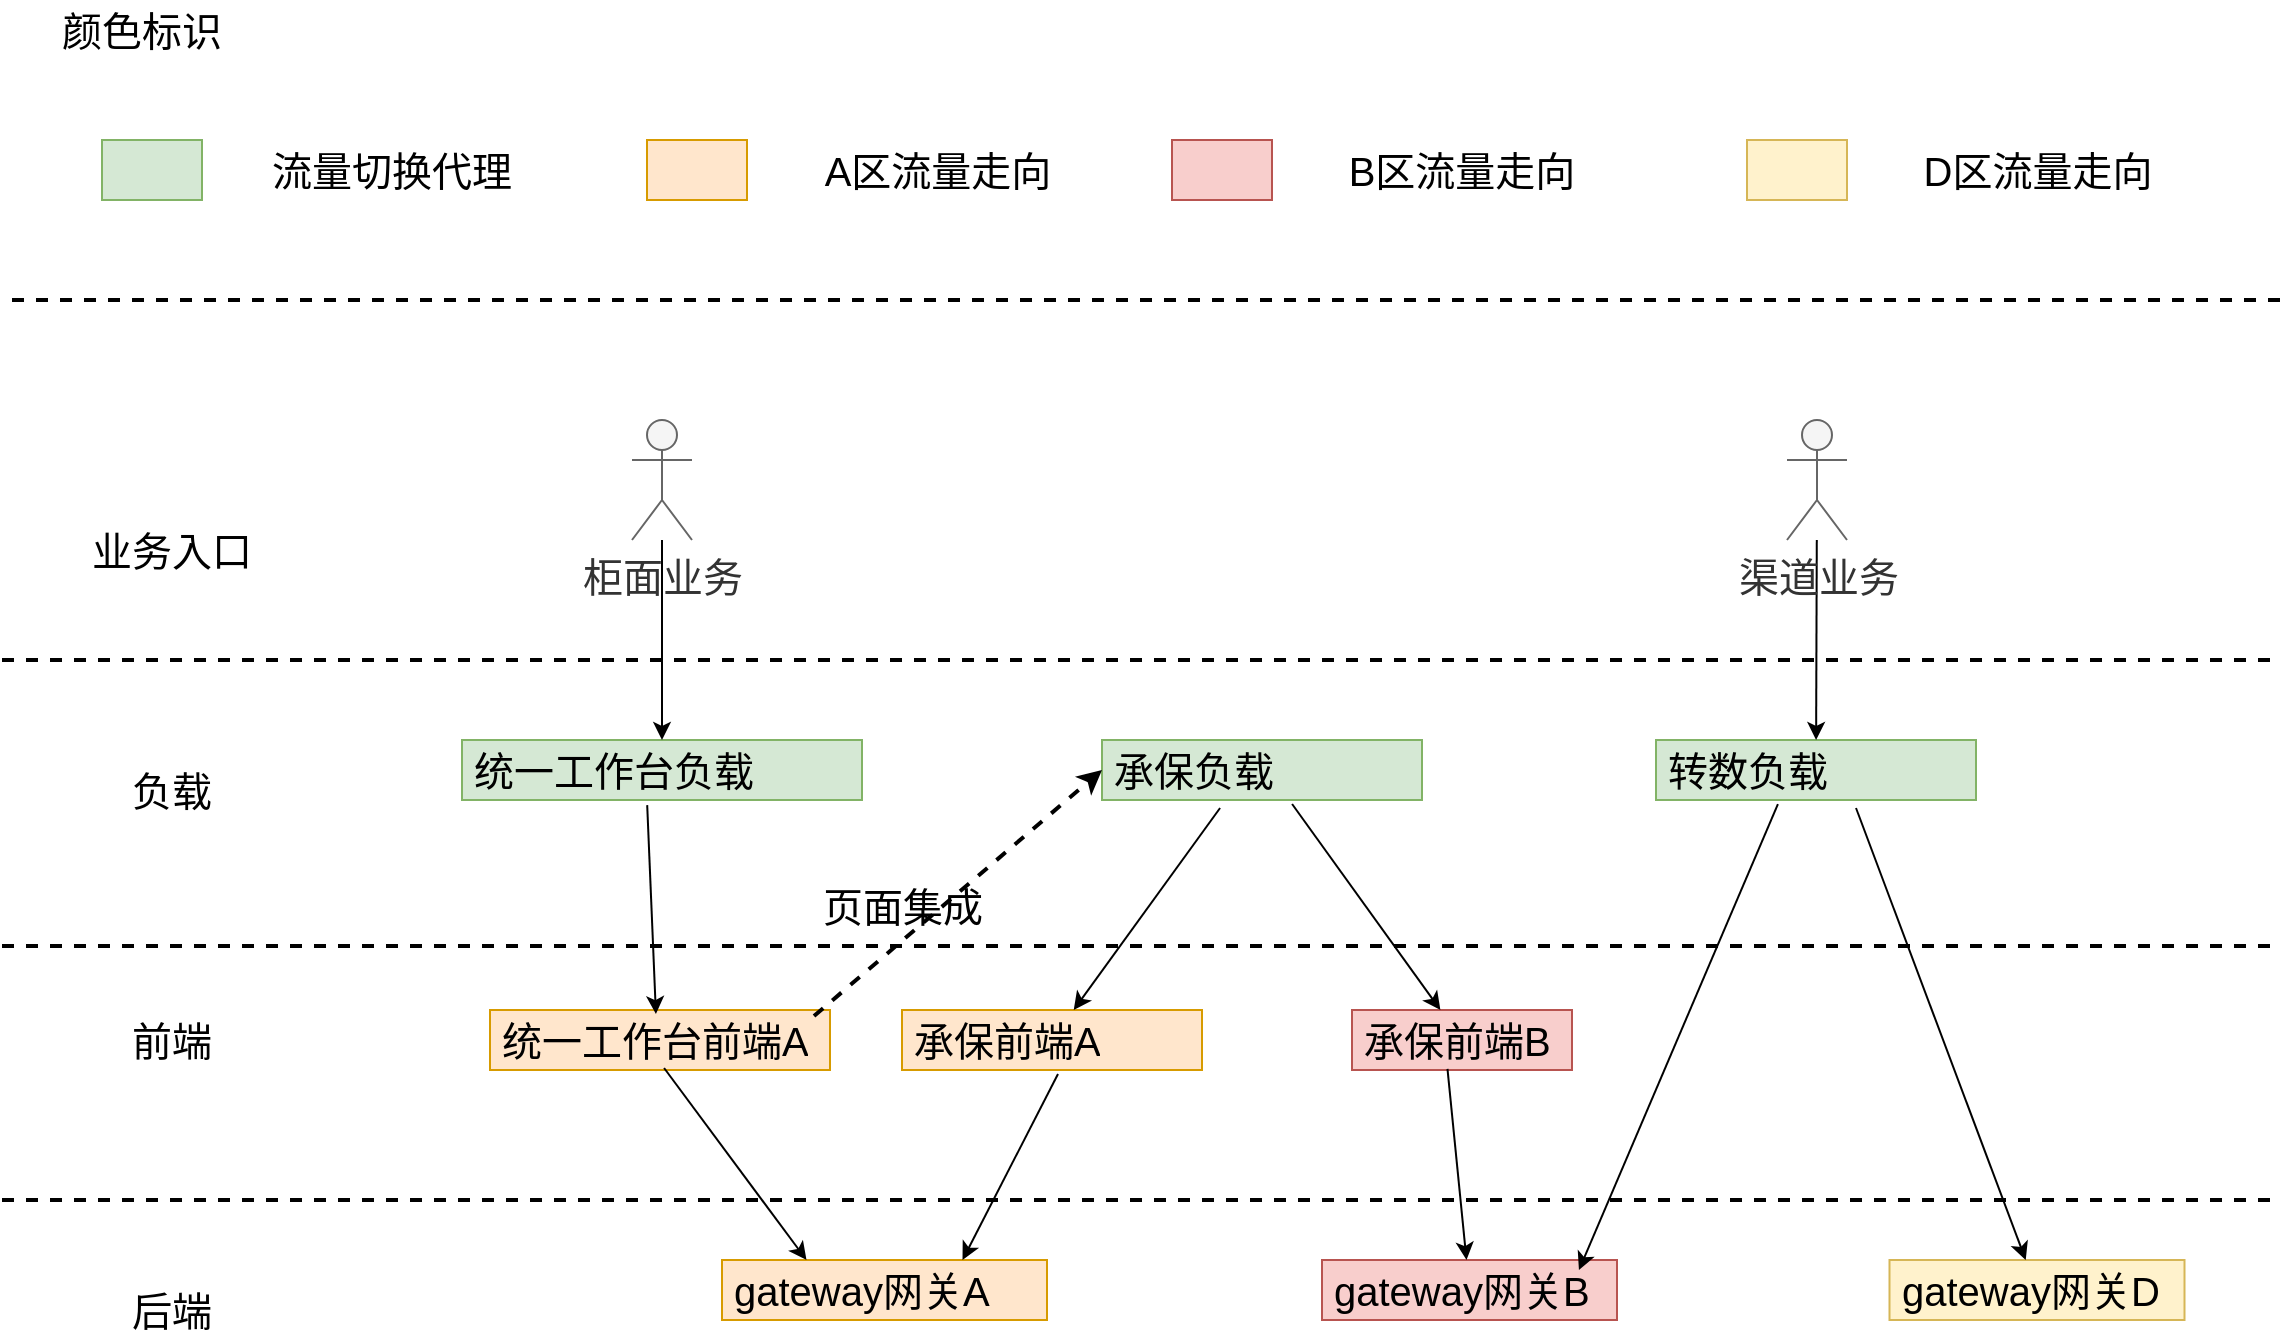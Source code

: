 <mxfile version="24.7.13" pages="6">
  <diagram name="第 1 页" id="eLbkbvb1n6lZxor_aUeG">
    <mxGraphModel dx="2932" dy="2384" grid="1" gridSize="10" guides="1" tooltips="1" connect="1" arrows="1" fold="1" page="1" pageScale="1" pageWidth="827" pageHeight="1169" math="0" shadow="0">
      <root>
        <mxCell id="0" />
        <mxCell id="1" parent="0" />
        <mxCell id="zzFww52JxvObhSJPxeZc-6" value="&lt;font style=&quot;font-size: 20px;&quot;&gt;统一工作台负载&lt;/font&gt;" style="text;strokeColor=#82b366;fillColor=#d5e8d4;align=left;verticalAlign=middle;spacingLeft=4;spacingRight=4;overflow=hidden;points=[[0,0.5],[1,0.5]];portConstraint=eastwest;rotatable=0;whiteSpace=wrap;html=1;" parent="1" vertex="1">
          <mxGeometry x="230" y="150" width="200" height="30" as="geometry" />
        </mxCell>
        <mxCell id="zzFww52JxvObhSJPxeZc-9" value="&lt;font style=&quot;font-size: 20px;&quot;&gt;统一工作台前端A&lt;/font&gt;" style="text;strokeColor=#d79b00;fillColor=#ffe6cc;align=left;verticalAlign=middle;spacingLeft=4;spacingRight=4;overflow=hidden;points=[[0,0.5],[1,0.5]];portConstraint=eastwest;rotatable=0;whiteSpace=wrap;html=1;" parent="1" vertex="1">
          <mxGeometry x="244" y="285" width="170" height="30" as="geometry" />
        </mxCell>
        <mxCell id="zzFww52JxvObhSJPxeZc-14" value="" style="endArrow=classic;html=1;rounded=0;exitX=0.463;exitY=1.085;exitDx=0;exitDy=0;exitPerimeter=0;entryX=0.488;entryY=0.067;entryDx=0;entryDy=0;entryPerimeter=0;" parent="1" source="zzFww52JxvObhSJPxeZc-6" target="zzFww52JxvObhSJPxeZc-9" edge="1">
          <mxGeometry width="50" height="50" relative="1" as="geometry">
            <mxPoint x="255" y="260" as="sourcePoint" />
            <mxPoint x="315" y="280" as="targetPoint" />
          </mxGeometry>
        </mxCell>
        <mxCell id="zzFww52JxvObhSJPxeZc-15" value="&lt;font style=&quot;font-size: 20px;&quot;&gt;承保负载&lt;/font&gt;" style="text;strokeColor=#82b366;fillColor=#d5e8d4;align=left;verticalAlign=middle;spacingLeft=4;spacingRight=4;overflow=hidden;points=[[0,0.5],[1,0.5]];portConstraint=eastwest;rotatable=0;whiteSpace=wrap;html=1;" parent="1" vertex="1">
          <mxGeometry x="550" y="150" width="160" height="30" as="geometry" />
        </mxCell>
        <mxCell id="zzFww52JxvObhSJPxeZc-16" value="&lt;font style=&quot;font-size: 20px;&quot;&gt;承保前端A&lt;/font&gt;" style="text;strokeColor=#d79b00;fillColor=#ffe6cc;align=left;verticalAlign=middle;spacingLeft=4;spacingRight=4;overflow=hidden;points=[[0,0.5],[1,0.5]];portConstraint=eastwest;rotatable=0;whiteSpace=wrap;html=1;" parent="1" vertex="1">
          <mxGeometry x="450" y="285" width="150" height="30" as="geometry" />
        </mxCell>
        <mxCell id="zzFww52JxvObhSJPxeZc-28" value="&lt;font style=&quot;font-size: 20px;&quot;&gt;承保前端B&lt;/font&gt;" style="text;strokeColor=#b85450;fillColor=#f8cecc;align=left;verticalAlign=middle;spacingLeft=4;spacingRight=4;overflow=hidden;points=[[0,0.5],[1,0.5]];portConstraint=eastwest;rotatable=0;whiteSpace=wrap;html=1;" parent="1" vertex="1">
          <mxGeometry x="675" y="285" width="110" height="30" as="geometry" />
        </mxCell>
        <mxCell id="zzFww52JxvObhSJPxeZc-29" value="&lt;font style=&quot;font-size: 20px;&quot;&gt;gateway网关A&lt;/font&gt;" style="text;strokeColor=#d79b00;fillColor=#ffe6cc;align=left;verticalAlign=middle;spacingLeft=4;spacingRight=4;overflow=hidden;points=[[0,0.5],[1,0.5]];portConstraint=eastwest;rotatable=0;whiteSpace=wrap;html=1;" parent="1" vertex="1">
          <mxGeometry x="360" y="410" width="162.5" height="30" as="geometry" />
        </mxCell>
        <mxCell id="zzFww52JxvObhSJPxeZc-30" value="&lt;font style=&quot;font-size: 20px;&quot;&gt;gateway网关B&lt;/font&gt;" style="text;strokeColor=#b85450;fillColor=#f8cecc;align=left;verticalAlign=middle;spacingLeft=4;spacingRight=4;overflow=hidden;points=[[0,0.5],[1,0.5]];portConstraint=eastwest;rotatable=0;whiteSpace=wrap;html=1;" parent="1" vertex="1">
          <mxGeometry x="660" y="410" width="147.5" height="30" as="geometry" />
        </mxCell>
        <mxCell id="zzFww52JxvObhSJPxeZc-34" value="" style="endArrow=classic;html=1;rounded=0;entryX=0.26;entryY=0;entryDx=0;entryDy=0;entryPerimeter=0;exitX=0.512;exitY=0.967;exitDx=0;exitDy=0;exitPerimeter=0;" parent="1" source="zzFww52JxvObhSJPxeZc-9" target="zzFww52JxvObhSJPxeZc-29" edge="1">
          <mxGeometry width="50" height="50" relative="1" as="geometry">
            <mxPoint x="295.0" y="298.6" as="sourcePoint" />
            <mxPoint x="554.55" y="315" as="targetPoint" />
          </mxGeometry>
        </mxCell>
        <mxCell id="zzFww52JxvObhSJPxeZc-35" value="" style="endArrow=classic;html=1;rounded=0;entryX=0.74;entryY=0;entryDx=0;entryDy=0;entryPerimeter=0;exitX=0.52;exitY=1.067;exitDx=0;exitDy=0;exitPerimeter=0;" parent="1" source="zzFww52JxvObhSJPxeZc-16" target="zzFww52JxvObhSJPxeZc-29" edge="1">
          <mxGeometry width="50" height="50" relative="1" as="geometry">
            <mxPoint x="627.764" y="295" as="sourcePoint" />
            <mxPoint x="784.55" y="355" as="targetPoint" />
          </mxGeometry>
        </mxCell>
        <mxCell id="zzFww52JxvObhSJPxeZc-36" value="" style="endArrow=classic;html=1;rounded=0;exitX=0.434;exitY=0.982;exitDx=0;exitDy=0;exitPerimeter=0;" parent="1" source="zzFww52JxvObhSJPxeZc-28" target="zzFww52JxvObhSJPxeZc-30" edge="1">
          <mxGeometry width="50" height="50" relative="1" as="geometry">
            <mxPoint x="653" y="435" as="sourcePoint" />
            <mxPoint x="823" y="405" as="targetPoint" />
          </mxGeometry>
        </mxCell>
        <mxCell id="-9IgAf5YJr9mfcpTOxvQ-3" value="" style="rounded=0;whiteSpace=wrap;html=1;fillColor=#d5e8d4;strokeColor=#82b366;" parent="1" vertex="1">
          <mxGeometry x="50" y="-150" width="50" height="30" as="geometry" />
        </mxCell>
        <mxCell id="-9IgAf5YJr9mfcpTOxvQ-4" value="&lt;font style=&quot;font-size: 20px;&quot;&gt;流量切换代理&lt;/font&gt;" style="text;html=1;align=center;verticalAlign=middle;whiteSpace=wrap;rounded=0;" parent="1" vertex="1">
          <mxGeometry x="125" y="-150" width="140" height="30" as="geometry" />
        </mxCell>
        <mxCell id="-9IgAf5YJr9mfcpTOxvQ-5" value="" style="rounded=0;whiteSpace=wrap;html=1;fillColor=#f8cecc;strokeColor=#b85450;" parent="1" vertex="1">
          <mxGeometry x="585" y="-150" width="50" height="30" as="geometry" />
        </mxCell>
        <mxCell id="-9IgAf5YJr9mfcpTOxvQ-6" value="&lt;font style=&quot;font-size: 20px;&quot;&gt;B区流量走向&lt;/font&gt;" style="text;html=1;align=center;verticalAlign=middle;whiteSpace=wrap;rounded=0;" parent="1" vertex="1">
          <mxGeometry x="660" y="-150" width="140" height="30" as="geometry" />
        </mxCell>
        <mxCell id="-9IgAf5YJr9mfcpTOxvQ-7" value="" style="rounded=0;whiteSpace=wrap;html=1;fillColor=#ffe6cc;strokeColor=#d79b00;" parent="1" vertex="1">
          <mxGeometry x="322.5" y="-150" width="50" height="30" as="geometry" />
        </mxCell>
        <mxCell id="-9IgAf5YJr9mfcpTOxvQ-8" value="&lt;font style=&quot;font-size: 20px;&quot;&gt;A区流量走向&lt;/font&gt;" style="text;html=1;align=center;verticalAlign=middle;whiteSpace=wrap;rounded=0;" parent="1" vertex="1">
          <mxGeometry x="397.5" y="-150" width="140" height="30" as="geometry" />
        </mxCell>
        <mxCell id="-9IgAf5YJr9mfcpTOxvQ-9" value="" style="endArrow=none;dashed=1;html=1;rounded=0;strokeWidth=2;" parent="1" edge="1">
          <mxGeometry width="50" height="50" relative="1" as="geometry">
            <mxPoint x="5" y="-70" as="sourcePoint" />
            <mxPoint x="1140" y="-70" as="targetPoint" />
          </mxGeometry>
        </mxCell>
        <mxCell id="-9IgAf5YJr9mfcpTOxvQ-10" value="&lt;font style=&quot;font-size: 20px;&quot;&gt;颜色标识&lt;br&gt;&lt;/font&gt;" style="text;html=1;align=center;verticalAlign=middle;whiteSpace=wrap;rounded=0;" parent="1" vertex="1">
          <mxGeometry x="10" y="-220" width="120" height="30" as="geometry" />
        </mxCell>
        <mxCell id="_Mv-QMsfPdluF9xNzbTH-7" value="&lt;span style=&quot;font-size: 20px;&quot;&gt;转数负载&lt;/span&gt;" style="text;strokeColor=#82b366;fillColor=#d5e8d4;align=left;verticalAlign=middle;spacingLeft=4;spacingRight=4;overflow=hidden;points=[[0,0.5],[1,0.5]];portConstraint=eastwest;rotatable=0;whiteSpace=wrap;html=1;" parent="1" vertex="1">
          <mxGeometry x="827" y="150" width="160" height="30" as="geometry" />
        </mxCell>
        <mxCell id="_Mv-QMsfPdluF9xNzbTH-9" value="&lt;font style=&quot;font-size: 20px;&quot;&gt;gateway网关D&lt;/font&gt;" style="text;strokeColor=#d6b656;fillColor=#fff2cc;align=left;verticalAlign=middle;spacingLeft=4;spacingRight=4;overflow=hidden;points=[[0,0.5],[1,0.5]];portConstraint=eastwest;rotatable=0;whiteSpace=wrap;html=1;" parent="1" vertex="1">
          <mxGeometry x="943.75" y="410" width="147.5" height="30" as="geometry" />
        </mxCell>
        <mxCell id="_Mv-QMsfPdluF9xNzbTH-10" value="" style="endArrow=classic;html=1;rounded=0;exitX=0.369;exitY=1.133;exitDx=0;exitDy=0;exitPerimeter=0;" parent="1" source="zzFww52JxvObhSJPxeZc-15" target="zzFww52JxvObhSJPxeZc-16" edge="1">
          <mxGeometry width="50" height="50" relative="1" as="geometry">
            <mxPoint x="318" y="193" as="sourcePoint" />
            <mxPoint x="325" y="290" as="targetPoint" />
          </mxGeometry>
        </mxCell>
        <mxCell id="_Mv-QMsfPdluF9xNzbTH-11" value="" style="endArrow=classic;html=1;rounded=0;exitX=0.594;exitY=1.067;exitDx=0;exitDy=0;exitPerimeter=0;" parent="1" source="zzFww52JxvObhSJPxeZc-15" target="zzFww52JxvObhSJPxeZc-28" edge="1">
          <mxGeometry width="50" height="50" relative="1" as="geometry">
            <mxPoint x="619" y="194" as="sourcePoint" />
            <mxPoint x="720" y="280" as="targetPoint" />
          </mxGeometry>
        </mxCell>
        <mxCell id="_Mv-QMsfPdluF9xNzbTH-12" value="" style="endArrow=classic;html=1;rounded=0;exitX=0.381;exitY=1.067;exitDx=0;exitDy=0;exitPerimeter=0;entryX=0.871;entryY=0.167;entryDx=0;entryDy=0;entryPerimeter=0;" parent="1" source="_Mv-QMsfPdluF9xNzbTH-7" target="zzFww52JxvObhSJPxeZc-30" edge="1">
          <mxGeometry width="50" height="50" relative="1" as="geometry">
            <mxPoint x="170" y="510" as="sourcePoint" />
            <mxPoint x="220" y="460" as="targetPoint" />
          </mxGeometry>
        </mxCell>
        <mxCell id="_Mv-QMsfPdluF9xNzbTH-13" value="" style="endArrow=classic;html=1;rounded=0;exitX=0.625;exitY=1.133;exitDx=0;exitDy=0;exitPerimeter=0;" parent="1" source="_Mv-QMsfPdluF9xNzbTH-7" target="_Mv-QMsfPdluF9xNzbTH-9" edge="1">
          <mxGeometry width="50" height="50" relative="1" as="geometry">
            <mxPoint x="898" y="182" as="sourcePoint" />
            <mxPoint x="791" y="400" as="targetPoint" />
          </mxGeometry>
        </mxCell>
        <mxCell id="_Mv-QMsfPdluF9xNzbTH-17" value="" style="endArrow=classic;html=1;rounded=0;dashed=1;strokeWidth=2;entryX=0;entryY=0.5;entryDx=0;entryDy=0;exitX=0.953;exitY=0.1;exitDx=0;exitDy=0;exitPerimeter=0;" parent="1" source="zzFww52JxvObhSJPxeZc-9" target="zzFww52JxvObhSJPxeZc-15" edge="1">
          <mxGeometry width="50" height="50" relative="1" as="geometry">
            <mxPoint x="410" y="280" as="sourcePoint" />
            <mxPoint x="520" y="170" as="targetPoint" />
          </mxGeometry>
        </mxCell>
        <mxCell id="_Mv-QMsfPdluF9xNzbTH-18" value="&lt;font style=&quot;font-size: 20px;&quot;&gt;页面集成&lt;/font&gt;" style="text;html=1;align=center;verticalAlign=middle;resizable=0;points=[];autosize=1;strokeColor=none;fillColor=none;" parent="1" vertex="1">
          <mxGeometry x="400" y="213" width="100" height="40" as="geometry" />
        </mxCell>
        <mxCell id="_Mv-QMsfPdluF9xNzbTH-19" value="" style="rounded=0;whiteSpace=wrap;html=1;fillColor=#fff2cc;strokeColor=#d6b656;" parent="1" vertex="1">
          <mxGeometry x="872.5" y="-150" width="50" height="30" as="geometry" />
        </mxCell>
        <mxCell id="_Mv-QMsfPdluF9xNzbTH-20" value="&lt;font style=&quot;font-size: 20px;&quot;&gt;D区流量走向&lt;/font&gt;" style="text;html=1;align=center;verticalAlign=middle;whiteSpace=wrap;rounded=0;" parent="1" vertex="1">
          <mxGeometry x="947.5" y="-150" width="140" height="30" as="geometry" />
        </mxCell>
        <mxCell id="_Mv-QMsfPdluF9xNzbTH-24" value="" style="rounded=0;orthogonalLoop=1;jettySize=auto;html=1;strokeColor=none;" parent="1" source="_Mv-QMsfPdluF9xNzbTH-21" target="zzFww52JxvObhSJPxeZc-6" edge="1">
          <mxGeometry relative="1" as="geometry" />
        </mxCell>
        <mxCell id="_Mv-QMsfPdluF9xNzbTH-25" value="" style="rounded=0;orthogonalLoop=1;jettySize=auto;html=1;" parent="1" source="_Mv-QMsfPdluF9xNzbTH-21" target="zzFww52JxvObhSJPxeZc-6" edge="1">
          <mxGeometry relative="1" as="geometry" />
        </mxCell>
        <mxCell id="_Mv-QMsfPdluF9xNzbTH-21" value="&lt;font style=&quot;font-size: 20px;&quot;&gt;柜面业务&lt;/font&gt;" style="shape=umlActor;verticalLabelPosition=bottom;verticalAlign=top;html=1;outlineConnect=0;fillColor=#f5f5f5;fontColor=#333333;strokeColor=#666666;" parent="1" vertex="1">
          <mxGeometry x="315" y="-10" width="30" height="60" as="geometry" />
        </mxCell>
        <mxCell id="_Mv-QMsfPdluF9xNzbTH-30" value="" style="rounded=0;orthogonalLoop=1;jettySize=auto;html=1;" parent="1" source="_Mv-QMsfPdluF9xNzbTH-29" target="_Mv-QMsfPdluF9xNzbTH-7" edge="1">
          <mxGeometry relative="1" as="geometry" />
        </mxCell>
        <mxCell id="_Mv-QMsfPdluF9xNzbTH-29" value="&lt;font style=&quot;font-size: 20px;&quot;&gt;渠道业务&lt;/font&gt;" style="shape=umlActor;verticalLabelPosition=bottom;verticalAlign=top;html=1;outlineConnect=0;fillColor=#f5f5f5;fontColor=#333333;strokeColor=#666666;" parent="1" vertex="1">
          <mxGeometry x="892.5" y="-10" width="30" height="60" as="geometry" />
        </mxCell>
        <mxCell id="_Mv-QMsfPdluF9xNzbTH-32" value="" style="endArrow=none;dashed=1;html=1;rounded=0;strokeWidth=2;" parent="1" edge="1">
          <mxGeometry width="50" height="50" relative="1" as="geometry">
            <mxPoint y="110" as="sourcePoint" />
            <mxPoint x="1135" y="110" as="targetPoint" />
          </mxGeometry>
        </mxCell>
        <mxCell id="_Mv-QMsfPdluF9xNzbTH-33" value="" style="endArrow=none;dashed=1;html=1;rounded=0;strokeWidth=2;" parent="1" edge="1">
          <mxGeometry width="50" height="50" relative="1" as="geometry">
            <mxPoint y="253" as="sourcePoint" />
            <mxPoint x="1135" y="253" as="targetPoint" />
          </mxGeometry>
        </mxCell>
        <mxCell id="_Mv-QMsfPdluF9xNzbTH-34" value="" style="endArrow=none;dashed=1;html=1;rounded=0;strokeWidth=2;" parent="1" edge="1">
          <mxGeometry width="50" height="50" relative="1" as="geometry">
            <mxPoint y="380" as="sourcePoint" />
            <mxPoint x="1135" y="380" as="targetPoint" />
          </mxGeometry>
        </mxCell>
        <mxCell id="_Mv-QMsfPdluF9xNzbTH-35" value="&lt;font style=&quot;font-size: 20px;&quot;&gt;业务入口&lt;/font&gt;" style="text;html=1;align=center;verticalAlign=middle;whiteSpace=wrap;rounded=0;" parent="1" vertex="1">
          <mxGeometry x="30" y="40" width="110" height="30" as="geometry" />
        </mxCell>
        <mxCell id="_Mv-QMsfPdluF9xNzbTH-36" value="&lt;span style=&quot;font-size: 20px;&quot;&gt;负载&lt;/span&gt;" style="text;html=1;align=center;verticalAlign=middle;whiteSpace=wrap;rounded=0;" parent="1" vertex="1">
          <mxGeometry x="30" y="160" width="110" height="30" as="geometry" />
        </mxCell>
        <mxCell id="_Mv-QMsfPdluF9xNzbTH-37" value="&lt;font style=&quot;font-size: 20px;&quot;&gt;前端&lt;/font&gt;" style="text;html=1;align=center;verticalAlign=middle;whiteSpace=wrap;rounded=0;" parent="1" vertex="1">
          <mxGeometry x="30" y="285" width="110" height="30" as="geometry" />
        </mxCell>
        <mxCell id="_Mv-QMsfPdluF9xNzbTH-38" value="&lt;font style=&quot;font-size: 20px;&quot;&gt;后端&lt;/font&gt;" style="text;html=1;align=center;verticalAlign=middle;whiteSpace=wrap;rounded=0;" parent="1" vertex="1">
          <mxGeometry x="30" y="420" width="110" height="30" as="geometry" />
        </mxCell>
      </root>
    </mxGraphModel>
  </diagram>
  <diagram name="第 1 页 的副本" id="xvPf5E8jtC9SczR2i2b-">
    <mxGraphModel dx="2195" dy="1959" grid="1" gridSize="10" guides="1" tooltips="1" connect="1" arrows="1" fold="1" page="1" pageScale="1" pageWidth="827" pageHeight="1169" math="0" shadow="0">
      <root>
        <mxCell id="zqpwVvG3D1p32dAbVSsH-0" />
        <mxCell id="zqpwVvG3D1p32dAbVSsH-1" parent="zqpwVvG3D1p32dAbVSsH-0" />
        <mxCell id="zqpwVvG3D1p32dAbVSsH-2" value="&lt;font style=&quot;font-size: 20px;&quot;&gt;统一工作台负载&lt;/font&gt;" style="text;strokeColor=#82b366;fillColor=#d5e8d4;align=left;verticalAlign=middle;spacingLeft=4;spacingRight=4;overflow=hidden;points=[[0,0.5],[1,0.5]];portConstraint=eastwest;rotatable=0;whiteSpace=wrap;html=1;" vertex="1" parent="zqpwVvG3D1p32dAbVSsH-1">
          <mxGeometry x="180" y="160" width="200" height="30" as="geometry" />
        </mxCell>
        <mxCell id="EPb-S06rSrjNzR7FO8n2-6" style="rounded=0;orthogonalLoop=1;jettySize=auto;html=1;entryX=0;entryY=0.5;entryDx=0;entryDy=0;" edge="1" parent="zqpwVvG3D1p32dAbVSsH-1" source="zqpwVvG3D1p32dAbVSsH-3" target="zqpwVvG3D1p32dAbVSsH-5">
          <mxGeometry relative="1" as="geometry" />
        </mxCell>
        <mxCell id="EPb-S06rSrjNzR7FO8n2-8" value="&lt;font style=&quot;font-size: 20px;&quot;&gt;页面集成&lt;/font&gt;" style="edgeLabel;html=1;align=center;verticalAlign=middle;resizable=0;points=[];" vertex="1" connectable="0" parent="EPb-S06rSrjNzR7FO8n2-6">
          <mxGeometry x="-0.255" relative="1" as="geometry">
            <mxPoint as="offset" />
          </mxGeometry>
        </mxCell>
        <mxCell id="zqpwVvG3D1p32dAbVSsH-3" value="&lt;font style=&quot;font-size: 20px;&quot;&gt;统一工作台前端&lt;/font&gt;" style="text;strokeColor=#d79b00;fillColor=#ffe6cc;align=left;verticalAlign=middle;spacingLeft=4;spacingRight=4;overflow=hidden;points=[[0,0.5],[1,0.5]];portConstraint=eastwest;rotatable=0;whiteSpace=wrap;html=1;" vertex="1" parent="zqpwVvG3D1p32dAbVSsH-1">
          <mxGeometry x="191.25" y="325" width="170" height="30" as="geometry" />
        </mxCell>
        <mxCell id="zqpwVvG3D1p32dAbVSsH-4" value="" style="endArrow=classic;html=1;rounded=0;exitX=0.463;exitY=1.085;exitDx=0;exitDy=0;exitPerimeter=0;entryX=0.488;entryY=0.067;entryDx=0;entryDy=0;entryPerimeter=0;" edge="1" parent="zqpwVvG3D1p32dAbVSsH-1" source="zqpwVvG3D1p32dAbVSsH-2" target="zqpwVvG3D1p32dAbVSsH-3">
          <mxGeometry width="50" height="50" relative="1" as="geometry">
            <mxPoint x="205" y="270" as="sourcePoint" />
            <mxPoint x="265" y="290" as="targetPoint" />
          </mxGeometry>
        </mxCell>
        <mxCell id="zqpwVvG3D1p32dAbVSsH-5" value="&lt;font style=&quot;font-size: 20px;&quot;&gt;承保负载&lt;/font&gt;" style="text;strokeColor=#82b366;fillColor=#d5e8d4;align=left;verticalAlign=middle;spacingLeft=4;spacingRight=4;overflow=hidden;points=[[0,0.5],[1,0.5]];portConstraint=eastwest;rotatable=0;whiteSpace=wrap;html=1;" vertex="1" parent="zqpwVvG3D1p32dAbVSsH-1">
          <mxGeometry x="627.5" y="160" width="160" height="30" as="geometry" />
        </mxCell>
        <mxCell id="zqpwVvG3D1p32dAbVSsH-6" value="&lt;font style=&quot;font-size: 20px;&quot;&gt;承保前端A&lt;/font&gt;" style="text;strokeColor=#d79b00;fillColor=#ffe6cc;align=left;verticalAlign=middle;spacingLeft=4;spacingRight=4;overflow=hidden;points=[[0,0.5],[1,0.5]];portConstraint=eastwest;rotatable=0;whiteSpace=wrap;html=1;" vertex="1" parent="zqpwVvG3D1p32dAbVSsH-1">
          <mxGeometry x="541.25" y="295" width="150" height="30" as="geometry" />
        </mxCell>
        <mxCell id="zqpwVvG3D1p32dAbVSsH-7" value="&lt;font style=&quot;font-size: 20px;&quot;&gt;承保前端B&lt;/font&gt;" style="text;strokeColor=#b85450;fillColor=#f8cecc;align=left;verticalAlign=middle;spacingLeft=4;spacingRight=4;overflow=hidden;points=[[0,0.5],[1,0.5]];portConstraint=eastwest;rotatable=0;whiteSpace=wrap;html=1;" vertex="1" parent="zqpwVvG3D1p32dAbVSsH-1">
          <mxGeometry x="752.5" y="295" width="110" height="30" as="geometry" />
        </mxCell>
        <mxCell id="zqpwVvG3D1p32dAbVSsH-8" value="&lt;font style=&quot;font-size: 20px;&quot;&gt;工作台gateway网关&lt;/font&gt;" style="text;strokeColor=#d79b00;fillColor=#ffe6cc;align=left;verticalAlign=middle;spacingLeft=4;spacingRight=4;overflow=hidden;points=[[0,0.5],[1,0.5]];portConstraint=eastwest;rotatable=0;whiteSpace=wrap;html=1;" vertex="1" parent="zqpwVvG3D1p32dAbVSsH-1">
          <mxGeometry x="187.5" y="440" width="192.5" height="30" as="geometry" />
        </mxCell>
        <mxCell id="zqpwVvG3D1p32dAbVSsH-9" value="&lt;font style=&quot;font-size: 20px;&quot;&gt;gateway网关B&lt;/font&gt;" style="text;strokeColor=#b85450;fillColor=#f8cecc;align=left;verticalAlign=middle;spacingLeft=4;spacingRight=4;overflow=hidden;points=[[0,0.5],[1,0.5]];portConstraint=eastwest;rotatable=0;whiteSpace=wrap;html=1;" vertex="1" parent="zqpwVvG3D1p32dAbVSsH-1">
          <mxGeometry x="757" y="440" width="147.5" height="30" as="geometry" />
        </mxCell>
        <mxCell id="zqpwVvG3D1p32dAbVSsH-10" value="" style="endArrow=classic;html=1;rounded=0;exitX=0.512;exitY=0.967;exitDx=0;exitDy=0;exitPerimeter=0;" edge="1" parent="zqpwVvG3D1p32dAbVSsH-1" source="zqpwVvG3D1p32dAbVSsH-3" target="zqpwVvG3D1p32dAbVSsH-8">
          <mxGeometry width="50" height="50" relative="1" as="geometry">
            <mxPoint x="245.0" y="308.6" as="sourcePoint" />
            <mxPoint x="504.55" y="325" as="targetPoint" />
          </mxGeometry>
        </mxCell>
        <mxCell id="zqpwVvG3D1p32dAbVSsH-12" value="" style="endArrow=classic;html=1;rounded=0;exitX=0.434;exitY=0.982;exitDx=0;exitDy=0;exitPerimeter=0;" edge="1" parent="zqpwVvG3D1p32dAbVSsH-1" source="zqpwVvG3D1p32dAbVSsH-7" target="zqpwVvG3D1p32dAbVSsH-9">
          <mxGeometry width="50" height="50" relative="1" as="geometry">
            <mxPoint x="730.5" y="445" as="sourcePoint" />
            <mxPoint x="900.5" y="415" as="targetPoint" />
          </mxGeometry>
        </mxCell>
        <mxCell id="zqpwVvG3D1p32dAbVSsH-13" value="" style="rounded=0;whiteSpace=wrap;html=1;fillColor=#d5e8d4;strokeColor=#82b366;" vertex="1" parent="zqpwVvG3D1p32dAbVSsH-1">
          <mxGeometry x="50" y="-150" width="50" height="30" as="geometry" />
        </mxCell>
        <mxCell id="zqpwVvG3D1p32dAbVSsH-14" value="&lt;font style=&quot;font-size: 20px;&quot;&gt;流量切换代理&lt;/font&gt;" style="text;html=1;align=center;verticalAlign=middle;whiteSpace=wrap;rounded=0;" vertex="1" parent="zqpwVvG3D1p32dAbVSsH-1">
          <mxGeometry x="125" y="-150" width="140" height="30" as="geometry" />
        </mxCell>
        <mxCell id="zqpwVvG3D1p32dAbVSsH-15" value="" style="rounded=0;whiteSpace=wrap;html=1;fillColor=#f8cecc;strokeColor=#b85450;" vertex="1" parent="zqpwVvG3D1p32dAbVSsH-1">
          <mxGeometry x="585" y="-150" width="50" height="30" as="geometry" />
        </mxCell>
        <mxCell id="zqpwVvG3D1p32dAbVSsH-16" value="&lt;font style=&quot;font-size: 20px;&quot;&gt;B区流量走向&lt;/font&gt;" style="text;html=1;align=center;verticalAlign=middle;whiteSpace=wrap;rounded=0;" vertex="1" parent="zqpwVvG3D1p32dAbVSsH-1">
          <mxGeometry x="660" y="-150" width="140" height="30" as="geometry" />
        </mxCell>
        <mxCell id="zqpwVvG3D1p32dAbVSsH-17" value="" style="rounded=0;whiteSpace=wrap;html=1;fillColor=#ffe6cc;strokeColor=#d79b00;" vertex="1" parent="zqpwVvG3D1p32dAbVSsH-1">
          <mxGeometry x="322.5" y="-150" width="50" height="30" as="geometry" />
        </mxCell>
        <mxCell id="zqpwVvG3D1p32dAbVSsH-18" value="&lt;font style=&quot;font-size: 20px;&quot;&gt;A区流量走向&lt;/font&gt;" style="text;html=1;align=center;verticalAlign=middle;whiteSpace=wrap;rounded=0;" vertex="1" parent="zqpwVvG3D1p32dAbVSsH-1">
          <mxGeometry x="397.5" y="-150" width="140" height="30" as="geometry" />
        </mxCell>
        <mxCell id="zqpwVvG3D1p32dAbVSsH-19" value="" style="endArrow=none;dashed=1;html=1;rounded=0;strokeWidth=2;" edge="1" parent="zqpwVvG3D1p32dAbVSsH-1">
          <mxGeometry width="50" height="50" relative="1" as="geometry">
            <mxPoint x="5" y="-70" as="sourcePoint" />
            <mxPoint x="1140" y="-70" as="targetPoint" />
          </mxGeometry>
        </mxCell>
        <mxCell id="zqpwVvG3D1p32dAbVSsH-20" value="&lt;font style=&quot;font-size: 20px;&quot;&gt;颜色标识&lt;br&gt;&lt;/font&gt;" style="text;html=1;align=center;verticalAlign=middle;whiteSpace=wrap;rounded=0;" vertex="1" parent="zqpwVvG3D1p32dAbVSsH-1">
          <mxGeometry x="10" y="-220" width="120" height="30" as="geometry" />
        </mxCell>
        <mxCell id="zqpwVvG3D1p32dAbVSsH-21" value="&lt;span style=&quot;font-size: 20px;&quot;&gt;转数负载&lt;/span&gt;" style="text;strokeColor=#82b366;fillColor=#d5e8d4;align=left;verticalAlign=middle;spacingLeft=4;spacingRight=4;overflow=hidden;points=[[0,0.5],[1,0.5]];portConstraint=eastwest;rotatable=0;whiteSpace=wrap;html=1;" vertex="1" parent="zqpwVvG3D1p32dAbVSsH-1">
          <mxGeometry x="904.5" y="160" width="160" height="30" as="geometry" />
        </mxCell>
        <mxCell id="zqpwVvG3D1p32dAbVSsH-22" value="&lt;font style=&quot;font-size: 20px;&quot;&gt;gateway网关D&lt;/font&gt;" style="text;strokeColor=#d6b656;fillColor=#fff2cc;align=left;verticalAlign=middle;spacingLeft=4;spacingRight=4;overflow=hidden;points=[[0,0.5],[1,0.5]];portConstraint=eastwest;rotatable=0;whiteSpace=wrap;html=1;" vertex="1" parent="zqpwVvG3D1p32dAbVSsH-1">
          <mxGeometry x="1010" y="430" width="147.5" height="30" as="geometry" />
        </mxCell>
        <mxCell id="zqpwVvG3D1p32dAbVSsH-23" value="" style="endArrow=classic;html=1;rounded=0;exitX=0.369;exitY=1.133;exitDx=0;exitDy=0;exitPerimeter=0;" edge="1" parent="zqpwVvG3D1p32dAbVSsH-1" source="zqpwVvG3D1p32dAbVSsH-5" target="zqpwVvG3D1p32dAbVSsH-6">
          <mxGeometry width="50" height="50" relative="1" as="geometry">
            <mxPoint x="395.5" y="203" as="sourcePoint" />
            <mxPoint x="402.5" y="300" as="targetPoint" />
          </mxGeometry>
        </mxCell>
        <mxCell id="zqpwVvG3D1p32dAbVSsH-24" value="" style="endArrow=classic;html=1;rounded=0;exitX=0.594;exitY=1.067;exitDx=0;exitDy=0;exitPerimeter=0;" edge="1" parent="zqpwVvG3D1p32dAbVSsH-1" source="zqpwVvG3D1p32dAbVSsH-5" target="zqpwVvG3D1p32dAbVSsH-7">
          <mxGeometry width="50" height="50" relative="1" as="geometry">
            <mxPoint x="696.5" y="204" as="sourcePoint" />
            <mxPoint x="797.5" y="290" as="targetPoint" />
          </mxGeometry>
        </mxCell>
        <mxCell id="zqpwVvG3D1p32dAbVSsH-25" value="" style="endArrow=classic;html=1;rounded=0;exitX=0.381;exitY=1.067;exitDx=0;exitDy=0;exitPerimeter=0;entryX=0.871;entryY=0.167;entryDx=0;entryDy=0;entryPerimeter=0;" edge="1" parent="zqpwVvG3D1p32dAbVSsH-1" source="zqpwVvG3D1p32dAbVSsH-21" target="zqpwVvG3D1p32dAbVSsH-9">
          <mxGeometry width="50" height="50" relative="1" as="geometry">
            <mxPoint x="247.5" y="520" as="sourcePoint" />
            <mxPoint x="297.5" y="470" as="targetPoint" />
          </mxGeometry>
        </mxCell>
        <mxCell id="zqpwVvG3D1p32dAbVSsH-26" value="" style="endArrow=classic;html=1;rounded=0;exitX=0.625;exitY=1.133;exitDx=0;exitDy=0;exitPerimeter=0;" edge="1" parent="zqpwVvG3D1p32dAbVSsH-1" source="zqpwVvG3D1p32dAbVSsH-21" target="zqpwVvG3D1p32dAbVSsH-22">
          <mxGeometry width="50" height="50" relative="1" as="geometry">
            <mxPoint x="975.5" y="192" as="sourcePoint" />
            <mxPoint x="868.5" y="410" as="targetPoint" />
          </mxGeometry>
        </mxCell>
        <mxCell id="zqpwVvG3D1p32dAbVSsH-29" value="" style="rounded=0;whiteSpace=wrap;html=1;fillColor=#fff2cc;strokeColor=#d6b656;" vertex="1" parent="zqpwVvG3D1p32dAbVSsH-1">
          <mxGeometry x="872.5" y="-150" width="50" height="30" as="geometry" />
        </mxCell>
        <mxCell id="zqpwVvG3D1p32dAbVSsH-30" value="&lt;font style=&quot;font-size: 20px;&quot;&gt;D区流量走向&lt;/font&gt;" style="text;html=1;align=center;verticalAlign=middle;whiteSpace=wrap;rounded=0;" vertex="1" parent="zqpwVvG3D1p32dAbVSsH-1">
          <mxGeometry x="947.5" y="-150" width="140" height="30" as="geometry" />
        </mxCell>
        <mxCell id="zqpwVvG3D1p32dAbVSsH-31" value="" style="rounded=0;orthogonalLoop=1;jettySize=auto;html=1;strokeColor=none;" edge="1" parent="zqpwVvG3D1p32dAbVSsH-1" source="zqpwVvG3D1p32dAbVSsH-33" target="zqpwVvG3D1p32dAbVSsH-2">
          <mxGeometry relative="1" as="geometry" />
        </mxCell>
        <mxCell id="zqpwVvG3D1p32dAbVSsH-32" value="" style="rounded=0;orthogonalLoop=1;jettySize=auto;html=1;" edge="1" parent="zqpwVvG3D1p32dAbVSsH-1" source="zqpwVvG3D1p32dAbVSsH-33" target="zqpwVvG3D1p32dAbVSsH-2">
          <mxGeometry relative="1" as="geometry" />
        </mxCell>
        <mxCell id="zqpwVvG3D1p32dAbVSsH-33" value="&lt;font style=&quot;font-size: 20px;&quot;&gt;柜面业务&lt;/font&gt;" style="shape=umlActor;verticalLabelPosition=bottom;verticalAlign=top;html=1;outlineConnect=0;fillColor=#f5f5f5;fontColor=#333333;strokeColor=#666666;" vertex="1" parent="zqpwVvG3D1p32dAbVSsH-1">
          <mxGeometry x="265" width="30" height="60" as="geometry" />
        </mxCell>
        <mxCell id="zqpwVvG3D1p32dAbVSsH-34" value="" style="rounded=0;orthogonalLoop=1;jettySize=auto;html=1;" edge="1" parent="zqpwVvG3D1p32dAbVSsH-1" target="zqpwVvG3D1p32dAbVSsH-21">
          <mxGeometry relative="1" as="geometry">
            <mxPoint x="984.897" y="60" as="sourcePoint" />
          </mxGeometry>
        </mxCell>
        <mxCell id="zqpwVvG3D1p32dAbVSsH-35" value="&lt;font style=&quot;font-size: 20px;&quot;&gt;渠道业务&lt;/font&gt;" style="shape=umlActor;verticalLabelPosition=bottom;verticalAlign=top;html=1;outlineConnect=0;fillColor=#f5f5f5;fontColor=#333333;strokeColor=#666666;" vertex="1" parent="zqpwVvG3D1p32dAbVSsH-1">
          <mxGeometry x="969.5" y="-10" width="30" height="60" as="geometry" />
        </mxCell>
        <mxCell id="zqpwVvG3D1p32dAbVSsH-36" value="" style="endArrow=none;dashed=1;html=1;rounded=0;strokeWidth=2;" edge="1" parent="zqpwVvG3D1p32dAbVSsH-1">
          <mxGeometry width="50" height="50" relative="1" as="geometry">
            <mxPoint y="110" as="sourcePoint" />
            <mxPoint x="1135" y="110" as="targetPoint" />
          </mxGeometry>
        </mxCell>
        <mxCell id="zqpwVvG3D1p32dAbVSsH-37" value="" style="endArrow=none;dashed=1;html=1;rounded=0;strokeWidth=2;" edge="1" parent="zqpwVvG3D1p32dAbVSsH-1">
          <mxGeometry width="50" height="50" relative="1" as="geometry">
            <mxPoint y="253" as="sourcePoint" />
            <mxPoint x="1135" y="253" as="targetPoint" />
          </mxGeometry>
        </mxCell>
        <mxCell id="zqpwVvG3D1p32dAbVSsH-38" value="" style="endArrow=none;dashed=1;html=1;rounded=0;strokeWidth=2;" edge="1" parent="zqpwVvG3D1p32dAbVSsH-1">
          <mxGeometry width="50" height="50" relative="1" as="geometry">
            <mxPoint y="380" as="sourcePoint" />
            <mxPoint x="1135" y="380" as="targetPoint" />
          </mxGeometry>
        </mxCell>
        <mxCell id="zqpwVvG3D1p32dAbVSsH-39" value="&lt;font style=&quot;font-size: 20px;&quot;&gt;业务入口&lt;/font&gt;" style="text;html=1;align=center;verticalAlign=middle;whiteSpace=wrap;rounded=0;" vertex="1" parent="zqpwVvG3D1p32dAbVSsH-1">
          <mxGeometry x="30" y="40" width="110" height="30" as="geometry" />
        </mxCell>
        <mxCell id="zqpwVvG3D1p32dAbVSsH-40" value="&lt;span style=&quot;font-size: 20px;&quot;&gt;负载&lt;/span&gt;" style="text;html=1;align=center;verticalAlign=middle;whiteSpace=wrap;rounded=0;" vertex="1" parent="zqpwVvG3D1p32dAbVSsH-1">
          <mxGeometry x="30" y="160" width="110" height="30" as="geometry" />
        </mxCell>
        <mxCell id="zqpwVvG3D1p32dAbVSsH-41" value="&lt;font style=&quot;font-size: 20px;&quot;&gt;前端&lt;/font&gt;" style="text;html=1;align=center;verticalAlign=middle;whiteSpace=wrap;rounded=0;" vertex="1" parent="zqpwVvG3D1p32dAbVSsH-1">
          <mxGeometry x="30" y="285" width="110" height="30" as="geometry" />
        </mxCell>
        <mxCell id="zqpwVvG3D1p32dAbVSsH-42" value="&lt;font style=&quot;font-size: 20px;&quot;&gt;后端&lt;/font&gt;" style="text;html=1;align=center;verticalAlign=middle;whiteSpace=wrap;rounded=0;" vertex="1" parent="zqpwVvG3D1p32dAbVSsH-1">
          <mxGeometry x="30" y="420" width="110" height="30" as="geometry" />
        </mxCell>
        <mxCell id="EPb-S06rSrjNzR7FO8n2-0" value="&lt;font style=&quot;font-size: 20px;&quot;&gt;gateway网关A&lt;/font&gt;" style="text;strokeColor=#d79b00;fillColor=#ffe6cc;align=left;verticalAlign=middle;spacingLeft=4;spacingRight=4;overflow=hidden;points=[[0,0.5],[1,0.5]];portConstraint=eastwest;rotatable=0;whiteSpace=wrap;html=1;" vertex="1" parent="zqpwVvG3D1p32dAbVSsH-1">
          <mxGeometry x="550" y="440" width="150" height="30" as="geometry" />
        </mxCell>
        <mxCell id="EPb-S06rSrjNzR7FO8n2-1" value="" style="endArrow=classic;html=1;rounded=0;exitX=0.5;exitY=1.133;exitDx=0;exitDy=0;exitPerimeter=0;entryX=0.455;entryY=0.067;entryDx=0;entryDy=0;entryPerimeter=0;" edge="1" parent="zqpwVvG3D1p32dAbVSsH-1" source="zqpwVvG3D1p32dAbVSsH-6" target="EPb-S06rSrjNzR7FO8n2-0">
          <mxGeometry width="50" height="50" relative="1" as="geometry">
            <mxPoint x="537.5" y="410" as="sourcePoint" />
            <mxPoint x="617.5" y="430" as="targetPoint" />
          </mxGeometry>
        </mxCell>
        <mxCell id="EPb-S06rSrjNzR7FO8n2-2" value="" style="endArrow=none;dashed=1;html=1;dashPattern=1 3;strokeWidth=2;rounded=0;" edge="1" parent="zqpwVvG3D1p32dAbVSsH-1">
          <mxGeometry width="50" height="50" relative="1" as="geometry">
            <mxPoint x="500" y="510" as="sourcePoint" />
            <mxPoint x="500" y="-70" as="targetPoint" />
          </mxGeometry>
        </mxCell>
        <mxCell id="EPb-S06rSrjNzR7FO8n2-3" value="&lt;font style=&quot;font-size: 20px;&quot;&gt;工作台&lt;br&gt;&lt;/font&gt;" style="text;html=1;align=center;verticalAlign=middle;whiteSpace=wrap;rounded=0;" vertex="1" parent="zqpwVvG3D1p32dAbVSsH-1">
          <mxGeometry x="414" y="-40" width="80" height="30" as="geometry" />
        </mxCell>
        <mxCell id="EPb-S06rSrjNzR7FO8n2-4" value="&lt;font style=&quot;font-size: 20px;&quot;&gt;非车承保&lt;/font&gt;" style="text;html=1;align=center;verticalAlign=middle;whiteSpace=wrap;rounded=0;" vertex="1" parent="zqpwVvG3D1p32dAbVSsH-1">
          <mxGeometry x="517.5" y="-40" width="110" height="30" as="geometry" />
        </mxCell>
      </root>
    </mxGraphModel>
  </diagram>
  <diagram name="第 1 页 的副本" id="fiJSnSo7t3K8hgvTTTQb">
    <mxGraphModel grid="1" page="1" gridSize="10" guides="1" tooltips="1" connect="1" arrows="1" fold="1" pageScale="1" pageWidth="827" pageHeight="1169" math="0" shadow="0">
      <root>
        <mxCell id="DVFIfflqOS0N1Rw3vh0y-0" />
        <mxCell id="DVFIfflqOS0N1Rw3vh0y-1" parent="DVFIfflqOS0N1Rw3vh0y-0" />
        <mxCell id="DVFIfflqOS0N1Rw3vh0y-2" value="" style="endArrow=none;dashed=1;html=1;rounded=0;strokeWidth=2;" edge="1" parent="DVFIfflqOS0N1Rw3vh0y-1">
          <mxGeometry width="50" height="50" relative="1" as="geometry">
            <mxPoint y="240" as="sourcePoint" />
            <mxPoint x="830" y="240" as="targetPoint" />
          </mxGeometry>
        </mxCell>
        <mxCell id="DVFIfflqOS0N1Rw3vh0y-3" value="&lt;font style=&quot;font-size: 20px;&quot;&gt;Nginx&lt;/font&gt;" style="text;html=1;align=center;verticalAlign=middle;whiteSpace=wrap;rounded=0;" vertex="1" parent="DVFIfflqOS0N1Rw3vh0y-1">
          <mxGeometry x="10" y="170" width="60" height="30" as="geometry" />
        </mxCell>
        <mxCell id="DVFIfflqOS0N1Rw3vh0y-4" value="10.7.9.251:1093（统一工作台前端负载）" style="text;strokeColor=#82b366;fillColor=#d5e8d4;align=left;verticalAlign=middle;spacingLeft=4;spacingRight=4;overflow=hidden;points=[[0,0.5],[1,0.5]];portConstraint=eastwest;rotatable=0;whiteSpace=wrap;html=1;" vertex="1" parent="DVFIfflqOS0N1Rw3vh0y-1">
          <mxGeometry x="290" y="-30" width="240" height="30" as="geometry" />
        </mxCell>
        <mxCell id="DVFIfflqOS0N1Rw3vh0y-5" value="10.7.9.251:1193（A区统一工作台前端负载）" style="text;strokeColor=#d79b00;fillColor=#ffe6cc;align=left;verticalAlign=middle;spacingLeft=4;spacingRight=4;overflow=hidden;points=[[0,0.5],[1,0.5]];portConstraint=eastwest;rotatable=0;whiteSpace=wrap;html=1;" vertex="1" parent="DVFIfflqOS0N1Rw3vh0y-1">
          <mxGeometry x="290" y="40" width="250" height="30" as="geometry" />
        </mxCell>
        <mxCell id="DVFIfflqOS0N1Rw3vh0y-6" value="" style="endArrow=classic;html=1;rounded=0;exitX=0.463;exitY=1.085;exitDx=0;exitDy=0;exitPerimeter=0;entryX=0.439;entryY=0.016;entryDx=0;entryDy=0;entryPerimeter=0;" edge="1" parent="DVFIfflqOS0N1Rw3vh0y-1" source="DVFIfflqOS0N1Rw3vh0y-4" target="DVFIfflqOS0N1Rw3vh0y-5">
          <mxGeometry width="50" height="50" relative="1" as="geometry">
            <mxPoint x="330" y="80" as="sourcePoint" />
            <mxPoint x="390" y="40" as="targetPoint" />
          </mxGeometry>
        </mxCell>
        <mxCell id="DVFIfflqOS0N1Rw3vh0y-7" value="10.7.9.251:1099（承保前端负载）" style="text;strokeColor=#82b366;fillColor=#d5e8d4;align=left;verticalAlign=middle;spacingLeft=4;spacingRight=4;overflow=hidden;points=[[0,0.5],[1,0.5]];portConstraint=eastwest;rotatable=0;whiteSpace=wrap;html=1;" vertex="1" parent="DVFIfflqOS0N1Rw3vh0y-1">
          <mxGeometry x="290" y="100" width="230" height="30" as="geometry" />
        </mxCell>
        <mxCell id="DVFIfflqOS0N1Rw3vh0y-8" value="10.7.9.251:1199（A区承保前端负载）" style="text;strokeColor=#d79b00;fillColor=#ffe6cc;align=left;verticalAlign=middle;spacingLeft=4;spacingRight=4;overflow=hidden;points=[[0,0.5],[1,0.5]];portConstraint=eastwest;rotatable=0;whiteSpace=wrap;html=1;" vertex="1" parent="DVFIfflqOS0N1Rw3vh0y-1">
          <mxGeometry x="170" y="170" width="230" height="30" as="geometry" />
        </mxCell>
        <mxCell id="DVFIfflqOS0N1Rw3vh0y-9" value="10.7.9.251:1299（B区承保前端负载）" style="text;strokeColor=#b85450;fillColor=#f8cecc;align=left;verticalAlign=middle;spacingLeft=4;spacingRight=4;overflow=hidden;points=[[0,0.5],[1,0.5]];portConstraint=eastwest;rotatable=0;whiteSpace=wrap;html=1;" vertex="1" parent="DVFIfflqOS0N1Rw3vh0y-1">
          <mxGeometry x="450" y="170" width="230" height="30" as="geometry" />
        </mxCell>
        <mxCell id="DVFIfflqOS0N1Rw3vh0y-10" value="" style="endArrow=classic;html=1;rounded=0;entryX=0.37;entryY=-0.1;entryDx=0;entryDy=0;entryPerimeter=0;" edge="1" parent="DVFIfflqOS0N1Rw3vh0y-1" source="DVFIfflqOS0N1Rw3vh0y-7" target="DVFIfflqOS0N1Rw3vh0y-8">
          <mxGeometry width="50" height="50" relative="1" as="geometry">
            <mxPoint x="200" y="150" as="sourcePoint" />
            <mxPoint x="250" y="100" as="targetPoint" />
          </mxGeometry>
        </mxCell>
        <mxCell id="DVFIfflqOS0N1Rw3vh0y-11" value="" style="endArrow=classic;html=1;rounded=0;entryX=0.435;entryY=-0.1;entryDx=0;entryDy=0;entryPerimeter=0;exitX=0.57;exitY=0.967;exitDx=0;exitDy=0;exitPerimeter=0;" edge="1" parent="DVFIfflqOS0N1Rw3vh0y-1" source="DVFIfflqOS0N1Rw3vh0y-7" target="DVFIfflqOS0N1Rw3vh0y-9">
          <mxGeometry width="50" height="50" relative="1" as="geometry">
            <mxPoint x="360" y="320" as="sourcePoint" />
            <mxPoint x="410" y="270" as="targetPoint" />
          </mxGeometry>
        </mxCell>
        <mxCell id="DVFIfflqOS0N1Rw3vh0y-12" value="" style="endArrow=classic;html=1;rounded=0;entryX=0.483;entryY=0;entryDx=0;entryDy=0;entryPerimeter=0;" edge="1" parent="DVFIfflqOS0N1Rw3vh0y-1" target="DVFIfflqOS0N1Rw3vh0y-7">
          <mxGeometry width="50" height="50" relative="1" as="geometry">
            <mxPoint x="400" y="70" as="sourcePoint" />
            <mxPoint x="400" y="50" as="targetPoint" />
            <Array as="points">
              <mxPoint x="400" y="70" />
            </Array>
          </mxGeometry>
        </mxCell>
        <mxCell id="DVFIfflqOS0N1Rw3vh0y-13" value="系统集成" style="text;html=1;align=center;verticalAlign=middle;whiteSpace=wrap;rounded=0;" vertex="1" parent="DVFIfflqOS0N1Rw3vh0y-1">
          <mxGeometry x="414" y="70" width="60" height="30" as="geometry" />
        </mxCell>
        <mxCell id="DVFIfflqOS0N1Rw3vh0y-14" value="流量切换" style="text;html=1;align=center;verticalAlign=middle;whiteSpace=wrap;rounded=0;" vertex="1" parent="DVFIfflqOS0N1Rw3vh0y-1">
          <mxGeometry x="375" y="130" width="60" height="30" as="geometry" />
        </mxCell>
        <mxCell id="DVFIfflqOS0N1Rw3vh0y-15" value="&lt;font style=&quot;font-size: 20px;&quot;&gt;容器入口&lt;/font&gt;" style="text;html=1;align=center;verticalAlign=middle;whiteSpace=wrap;rounded=0;" vertex="1" parent="DVFIfflqOS0N1Rw3vh0y-1">
          <mxGeometry x="10" y="270" width="100" height="30" as="geometry" />
        </mxCell>
        <mxCell id="DVFIfflqOS0N1Rw3vh0y-16" value="10.8.122.4-7:80（容器Ingress地址）" style="text;strokeColor=none;fillColor=none;align=left;verticalAlign=middle;spacingLeft=4;spacingRight=4;overflow=hidden;points=[[0,0.5],[1,0.5]];portConstraint=eastwest;rotatable=0;whiteSpace=wrap;html=1;" vertex="1" parent="DVFIfflqOS0N1Rw3vh0y-1">
          <mxGeometry x="330" y="280" width="210" height="30" as="geometry" />
        </mxCell>
        <mxCell id="DVFIfflqOS0N1Rw3vh0y-17" value="A区工作台前端POD" style="text;strokeColor=#d79b00;fillColor=#ffe6cc;align=left;verticalAlign=middle;spacingLeft=4;spacingRight=4;overflow=hidden;points=[[0,0.5],[1,0.5]];portConstraint=eastwest;rotatable=0;whiteSpace=wrap;html=1;" vertex="1" parent="DVFIfflqOS0N1Rw3vh0y-1">
          <mxGeometry x="130" y="360" width="130" height="30" as="geometry" />
        </mxCell>
        <mxCell id="DVFIfflqOS0N1Rw3vh0y-18" value="B区承保前端POD" style="text;strokeColor=#b85450;fillColor=#f8cecc;align=left;verticalAlign=middle;spacingLeft=4;spacingRight=4;overflow=hidden;points=[[0,0.5],[1,0.5]];portConstraint=eastwest;rotatable=0;whiteSpace=wrap;html=1;" vertex="1" parent="DVFIfflqOS0N1Rw3vh0y-1">
          <mxGeometry x="537.5" y="360" width="110" height="30" as="geometry" />
        </mxCell>
        <mxCell id="DVFIfflqOS0N1Rw3vh0y-19" value="A区gateway网关POD" style="text;strokeColor=#d79b00;fillColor=#ffe6cc;align=left;verticalAlign=middle;spacingLeft=4;spacingRight=4;overflow=hidden;points=[[0,0.5],[1,0.5]];portConstraint=eastwest;rotatable=0;whiteSpace=wrap;html=1;" vertex="1" parent="DVFIfflqOS0N1Rw3vh0y-1">
          <mxGeometry x="187.5" y="440" width="125" height="30" as="geometry" />
        </mxCell>
        <mxCell id="DVFIfflqOS0N1Rw3vh0y-20" value="B区gateway网关POD" style="text;strokeColor=#b85450;fillColor=#f8cecc;align=left;verticalAlign=middle;spacingLeft=4;spacingRight=4;overflow=hidden;points=[[0,0.5],[1,0.5]];portConstraint=eastwest;rotatable=0;whiteSpace=wrap;html=1;" vertex="1" parent="DVFIfflqOS0N1Rw3vh0y-1">
          <mxGeometry x="522.5" y="430" width="125" height="30" as="geometry" />
        </mxCell>
        <mxCell id="DVFIfflqOS0N1Rw3vh0y-21" value="A区承保前端POD" style="text;strokeColor=#d79b00;fillColor=#ffe6cc;align=left;verticalAlign=middle;spacingLeft=4;spacingRight=4;overflow=hidden;points=[[0,0.5],[1,0.5]];portConstraint=eastwest;rotatable=0;whiteSpace=wrap;html=1;" vertex="1" parent="DVFIfflqOS0N1Rw3vh0y-1">
          <mxGeometry x="280" y="360" width="110" height="30" as="geometry" />
        </mxCell>
        <mxCell id="DVFIfflqOS0N1Rw3vh0y-22" value="" style="endArrow=classic;html=1;rounded=0;entryX=0.26;entryY=0;entryDx=0;entryDy=0;entryPerimeter=0;exitX=0.465;exitY=1.12;exitDx=0;exitDy=0;exitPerimeter=0;" edge="1" parent="DVFIfflqOS0N1Rw3vh0y-1" source="DVFIfflqOS0N1Rw3vh0y-17" target="DVFIfflqOS0N1Rw3vh0y-19">
          <mxGeometry width="50" height="50" relative="1" as="geometry">
            <mxPoint x="180" y="400" as="sourcePoint" />
            <mxPoint x="200" y="400" as="targetPoint" />
          </mxGeometry>
        </mxCell>
        <mxCell id="DVFIfflqOS0N1Rw3vh0y-23" value="" style="endArrow=classic;html=1;rounded=0;entryX=0.74;entryY=0;entryDx=0;entryDy=0;entryPerimeter=0;" edge="1" parent="DVFIfflqOS0N1Rw3vh0y-1" source="DVFIfflqOS0N1Rw3vh0y-21" target="DVFIfflqOS0N1Rw3vh0y-19">
          <mxGeometry width="50" height="50" relative="1" as="geometry">
            <mxPoint x="340" y="390" as="sourcePoint" />
            <mxPoint x="430" y="440" as="targetPoint" />
          </mxGeometry>
        </mxCell>
        <mxCell id="DVFIfflqOS0N1Rw3vh0y-24" value="" style="endArrow=classic;html=1;rounded=0;exitX=0.434;exitY=0.982;exitDx=0;exitDy=0;exitPerimeter=0;" edge="1" parent="DVFIfflqOS0N1Rw3vh0y-1" source="DVFIfflqOS0N1Rw3vh0y-18" target="DVFIfflqOS0N1Rw3vh0y-20">
          <mxGeometry width="50" height="50" relative="1" as="geometry">
            <mxPoint x="420" y="460" as="sourcePoint" />
            <mxPoint x="590" y="430" as="targetPoint" />
          </mxGeometry>
        </mxCell>
        <mxCell id="DVFIfflqOS0N1Rw3vh0y-25" value="" style="endArrow=classic;html=1;rounded=0;entryX=0.238;entryY=0;entryDx=0;entryDy=0;entryPerimeter=0;" edge="1" parent="DVFIfflqOS0N1Rw3vh0y-1" target="DVFIfflqOS0N1Rw3vh0y-16">
          <mxGeometry width="50" height="50" relative="1" as="geometry">
            <mxPoint x="300" y="210" as="sourcePoint" />
            <mxPoint x="350" y="220" as="targetPoint" />
          </mxGeometry>
        </mxCell>
        <mxCell id="DVFIfflqOS0N1Rw3vh0y-26" value="" style="endArrow=classic;html=1;rounded=0;entryX=0.638;entryY=0.108;entryDx=0;entryDy=0;entryPerimeter=0;exitX=0.417;exitY=1.039;exitDx=0;exitDy=0;exitPerimeter=0;" edge="1" parent="DVFIfflqOS0N1Rw3vh0y-1" source="DVFIfflqOS0N1Rw3vh0y-9" target="DVFIfflqOS0N1Rw3vh0y-16">
          <mxGeometry width="50" height="50" relative="1" as="geometry">
            <mxPoint x="550" y="270" as="sourcePoint" />
            <mxPoint x="600" y="220" as="targetPoint" />
          </mxGeometry>
        </mxCell>
        <mxCell id="DVFIfflqOS0N1Rw3vh0y-27" value="" style="endArrow=none;dashed=1;html=1;strokeWidth=2;rounded=0;" edge="1" parent="DVFIfflqOS0N1Rw3vh0y-1">
          <mxGeometry width="50" height="50" relative="1" as="geometry">
            <mxPoint y="340" as="sourcePoint" />
            <mxPoint x="830" y="340" as="targetPoint" />
          </mxGeometry>
        </mxCell>
        <mxCell id="DVFIfflqOS0N1Rw3vh0y-28" value="&lt;font style=&quot;font-size: 20px;&quot;&gt;容器POD&lt;/font&gt;" style="text;html=1;align=center;verticalAlign=middle;whiteSpace=wrap;rounded=0;" vertex="1" parent="DVFIfflqOS0N1Rw3vh0y-1">
          <mxGeometry x="10" y="420" width="100" height="30" as="geometry" />
        </mxCell>
        <mxCell id="DVFIfflqOS0N1Rw3vh0y-29" value="" style="endArrow=classic;html=1;rounded=0;exitX=0.142;exitY=1.12;exitDx=0;exitDy=0;exitPerimeter=0;" edge="1" parent="DVFIfflqOS0N1Rw3vh0y-1" source="DVFIfflqOS0N1Rw3vh0y-16">
          <mxGeometry width="50" height="50" relative="1" as="geometry">
            <mxPoint x="260" y="320" as="sourcePoint" />
            <mxPoint x="220" y="350" as="targetPoint" />
          </mxGeometry>
        </mxCell>
        <mxCell id="DVFIfflqOS0N1Rw3vh0y-30" value="" style="endArrow=classic;html=1;rounded=0;entryX=0.713;entryY=-0.03;entryDx=0;entryDy=0;entryPerimeter=0;exitX=0.391;exitY=1.028;exitDx=0;exitDy=0;exitPerimeter=0;" edge="1" parent="DVFIfflqOS0N1Rw3vh0y-1" source="DVFIfflqOS0N1Rw3vh0y-16" target="DVFIfflqOS0N1Rw3vh0y-21">
          <mxGeometry width="50" height="50" relative="1" as="geometry">
            <mxPoint x="440" y="380" as="sourcePoint" />
            <mxPoint x="490" y="330" as="targetPoint" />
          </mxGeometry>
        </mxCell>
        <mxCell id="DVFIfflqOS0N1Rw3vh0y-31" value="" style="endArrow=classic;html=1;rounded=0;" edge="1" parent="DVFIfflqOS0N1Rw3vh0y-1">
          <mxGeometry width="50" height="50" relative="1" as="geometry">
            <mxPoint x="460" y="320" as="sourcePoint" />
            <mxPoint x="320" y="450" as="targetPoint" />
            <Array as="points">
              <mxPoint x="410" y="400" />
            </Array>
          </mxGeometry>
        </mxCell>
        <mxCell id="DVFIfflqOS0N1Rw3vh0y-32" value="" style="endArrow=classic;html=1;rounded=0;" edge="1" parent="DVFIfflqOS0N1Rw3vh0y-1">
          <mxGeometry width="50" height="50" relative="1" as="geometry">
            <mxPoint x="500" y="320" as="sourcePoint" />
            <mxPoint x="530" y="380" as="targetPoint" />
          </mxGeometry>
        </mxCell>
        <mxCell id="DVFIfflqOS0N1Rw3vh0y-33" value="" style="endArrow=classic;html=1;rounded=0;" edge="1" parent="DVFIfflqOS0N1Rw3vh0y-1">
          <mxGeometry width="50" height="50" relative="1" as="geometry">
            <mxPoint x="480" y="320" as="sourcePoint" />
            <mxPoint x="520" y="450" as="targetPoint" />
          </mxGeometry>
        </mxCell>
        <mxCell id="DVFIfflqOS0N1Rw3vh0y-34" value="由于统一工作台入口是A区服务，对应的是A区gateway，这里需要完成用户登陆和认证。" style="shape=callout;whiteSpace=wrap;html=1;perimeter=calloutPerimeter;" vertex="1" parent="DVFIfflqOS0N1Rw3vh0y-1">
          <mxGeometry x="570" y="-40" width="160" height="90" as="geometry" />
        </mxCell>
        <mxCell id="DVFIfflqOS0N1Rw3vh0y-35" value="承保是可以切换流量的，但必须先通过A区统一工作台认证进来" style="text;html=1;align=center;verticalAlign=middle;whiteSpace=wrap;rounded=0;" vertex="1" parent="DVFIfflqOS0N1Rw3vh0y-1">
          <mxGeometry x="550" y="100" width="190" height="30" as="geometry" />
        </mxCell>
        <mxCell id="DVFIfflqOS0N1Rw3vh0y-36" value="" style="rounded=0;whiteSpace=wrap;html=1;fillColor=#d5e8d4;strokeColor=#82b366;" vertex="1" parent="DVFIfflqOS0N1Rw3vh0y-1">
          <mxGeometry x="50" y="-150" width="50" height="30" as="geometry" />
        </mxCell>
        <mxCell id="DVFIfflqOS0N1Rw3vh0y-37" value="&lt;font style=&quot;font-size: 20px;&quot;&gt;流量切换代理&lt;/font&gt;" style="text;html=1;align=center;verticalAlign=middle;whiteSpace=wrap;rounded=0;" vertex="1" parent="DVFIfflqOS0N1Rw3vh0y-1">
          <mxGeometry x="125" y="-150" width="140" height="30" as="geometry" />
        </mxCell>
        <mxCell id="DVFIfflqOS0N1Rw3vh0y-38" value="" style="rounded=0;whiteSpace=wrap;html=1;fillColor=#f8cecc;strokeColor=#b85450;" vertex="1" parent="DVFIfflqOS0N1Rw3vh0y-1">
          <mxGeometry x="585" y="-150" width="50" height="30" as="geometry" />
        </mxCell>
        <mxCell id="DVFIfflqOS0N1Rw3vh0y-39" value="&lt;font style=&quot;font-size: 20px;&quot;&gt;B区流量走向&lt;/font&gt;" style="text;html=1;align=center;verticalAlign=middle;whiteSpace=wrap;rounded=0;" vertex="1" parent="DVFIfflqOS0N1Rw3vh0y-1">
          <mxGeometry x="660" y="-150" width="140" height="30" as="geometry" />
        </mxCell>
        <mxCell id="DVFIfflqOS0N1Rw3vh0y-40" value="" style="rounded=0;whiteSpace=wrap;html=1;fillColor=#ffe6cc;strokeColor=#d79b00;" vertex="1" parent="DVFIfflqOS0N1Rw3vh0y-1">
          <mxGeometry x="322.5" y="-150" width="50" height="30" as="geometry" />
        </mxCell>
        <mxCell id="DVFIfflqOS0N1Rw3vh0y-41" value="&lt;font style=&quot;font-size: 20px;&quot;&gt;A区流量走向&lt;/font&gt;" style="text;html=1;align=center;verticalAlign=middle;whiteSpace=wrap;rounded=0;" vertex="1" parent="DVFIfflqOS0N1Rw3vh0y-1">
          <mxGeometry x="397.5" y="-150" width="140" height="30" as="geometry" />
        </mxCell>
        <mxCell id="DVFIfflqOS0N1Rw3vh0y-42" value="" style="endArrow=none;dashed=1;html=1;rounded=0;strokeWidth=2;" edge="1" parent="DVFIfflqOS0N1Rw3vh0y-1">
          <mxGeometry width="50" height="50" relative="1" as="geometry">
            <mxPoint x="5" y="-70" as="sourcePoint" />
            <mxPoint x="830" y="-70" as="targetPoint" />
          </mxGeometry>
        </mxCell>
        <mxCell id="DVFIfflqOS0N1Rw3vh0y-43" value="&lt;font style=&quot;font-size: 20px;&quot;&gt;颜色标识&lt;br&gt;&lt;/font&gt;" style="text;html=1;align=center;verticalAlign=middle;whiteSpace=wrap;rounded=0;" vertex="1" parent="DVFIfflqOS0N1Rw3vh0y-1">
          <mxGeometry x="10" y="-220" width="120" height="30" as="geometry" />
        </mxCell>
      </root>
    </mxGraphModel>
  </diagram>
  <diagram id="oEgmLeTi4hvmLkcuz9zN" name="第 2 页">
    <mxGraphModel dx="1434" dy="780" grid="1" gridSize="10" guides="1" tooltips="1" connect="1" arrows="1" fold="1" page="1" pageScale="1" pageWidth="827" pageHeight="1169" math="0" shadow="0">
      <root>
        <mxCell id="0" />
        <mxCell id="1" parent="0" />
        <mxCell id="f5gvc2X4gvzuAfNhVQvv-3" value="" style="edgeStyle=orthogonalEdgeStyle;rounded=0;orthogonalLoop=1;jettySize=auto;html=1;labelBackgroundColor=none;strokeColor=#A8201A;fontColor=default;" parent="1" source="f5gvc2X4gvzuAfNhVQvv-1" target="f5gvc2X4gvzuAfNhVQvv-2" edge="1">
          <mxGeometry relative="1" as="geometry" />
        </mxCell>
        <mxCell id="f5gvc2X4gvzuAfNhVQvv-9" value="后端服务" style="edgeLabel;html=1;align=center;verticalAlign=middle;resizable=0;points=[];labelBackgroundColor=none;fontColor=#143642;" parent="f5gvc2X4gvzuAfNhVQvv-3" vertex="1" connectable="0">
          <mxGeometry x="-0.225" y="-1" relative="1" as="geometry">
            <mxPoint as="offset" />
          </mxGeometry>
        </mxCell>
        <mxCell id="f5gvc2X4gvzuAfNhVQvv-7" value="" style="edgeStyle=orthogonalEdgeStyle;rounded=0;orthogonalLoop=1;jettySize=auto;html=1;labelBackgroundColor=none;strokeColor=#A8201A;fontColor=default;" parent="1" source="f5gvc2X4gvzuAfNhVQvv-1" target="f5gvc2X4gvzuAfNhVQvv-6" edge="1">
          <mxGeometry relative="1" as="geometry" />
        </mxCell>
        <mxCell id="f5gvc2X4gvzuAfNhVQvv-8" value="&lt;font style=&quot;font-size: 20px;&quot;&gt;系统集成&lt;br&gt;&lt;/font&gt;" style="edgeLabel;html=1;align=center;verticalAlign=middle;resizable=0;points=[];labelBackgroundColor=none;fontColor=#143642;" parent="f5gvc2X4gvzuAfNhVQvv-7" vertex="1" connectable="0">
          <mxGeometry x="-0.075" relative="1" as="geometry">
            <mxPoint as="offset" />
          </mxGeometry>
        </mxCell>
        <mxCell id="f5gvc2X4gvzuAfNhVQvv-1" value="&lt;font style=&quot;font-size: 20px;&quot;&gt;统一工作台前端A&lt;/font&gt;" style="rounded=1;whiteSpace=wrap;html=1;labelBackgroundColor=none;fillColor=#FAE5C7;strokeColor=#0F8B8D;fontColor=#143642;" parent="1" vertex="1">
          <mxGeometry x="160" y="230" width="120" height="60" as="geometry" />
        </mxCell>
        <mxCell id="f5gvc2X4gvzuAfNhVQvv-5" value="" style="edgeStyle=orthogonalEdgeStyle;rounded=0;orthogonalLoop=1;jettySize=auto;html=1;labelBackgroundColor=none;strokeColor=#A8201A;fontColor=default;" parent="1" source="f5gvc2X4gvzuAfNhVQvv-2" target="f5gvc2X4gvzuAfNhVQvv-4" edge="1">
          <mxGeometry relative="1" as="geometry" />
        </mxCell>
        <mxCell id="f5gvc2X4gvzuAfNhVQvv-2" value="&lt;font style=&quot;font-size: 20px;&quot;&gt;gateWay网关A&lt;/font&gt;" style="rounded=1;whiteSpace=wrap;html=1;labelBackgroundColor=none;fillColor=#FAE5C7;strokeColor=#0F8B8D;fontColor=#143642;" parent="1" vertex="1">
          <mxGeometry x="160" y="370" width="120" height="60" as="geometry" />
        </mxCell>
        <mxCell id="f5gvc2X4gvzuAfNhVQvv-4" value="&lt;font style=&quot;font-size: 20px;&quot;&gt;统一工作台后端A&lt;/font&gt;" style="rounded=1;whiteSpace=wrap;html=1;labelBackgroundColor=none;fillColor=#FAE5C7;strokeColor=#0F8B8D;fontColor=#143642;" parent="1" vertex="1">
          <mxGeometry x="160" y="510" width="120" height="60" as="geometry" />
        </mxCell>
        <mxCell id="f5gvc2X4gvzuAfNhVQvv-13" style="rounded=0;orthogonalLoop=1;jettySize=auto;html=1;entryX=0;entryY=0.5;entryDx=0;entryDy=0;labelBackgroundColor=none;strokeColor=#A8201A;fontColor=default;" parent="1" source="f5gvc2X4gvzuAfNhVQvv-6" target="f5gvc2X4gvzuAfNhVQvv-12" edge="1">
          <mxGeometry relative="1" as="geometry" />
        </mxCell>
        <mxCell id="f5gvc2X4gvzuAfNhVQvv-25" value="流量切换" style="edgeLabel;html=1;align=center;verticalAlign=middle;resizable=0;points=[];labelBackgroundColor=none;fontColor=#143642;" parent="f5gvc2X4gvzuAfNhVQvv-13" vertex="1" connectable="0">
          <mxGeometry x="-0.126" y="3" relative="1" as="geometry">
            <mxPoint as="offset" />
          </mxGeometry>
        </mxCell>
        <mxCell id="f5gvc2X4gvzuAfNhVQvv-6" value="&lt;font style=&quot;font-size: 20px;&quot;&gt;承保前端负载&lt;/font&gt;" style="rounded=1;whiteSpace=wrap;html=1;labelBackgroundColor=none;fillColor=#FAE5C7;strokeColor=#0F8B8D;fontColor=#143642;" parent="1" vertex="1">
          <mxGeometry x="450" y="230" width="130" height="60" as="geometry" />
        </mxCell>
        <mxCell id="f5gvc2X4gvzuAfNhVQvv-15" value="" style="edgeStyle=orthogonalEdgeStyle;rounded=0;orthogonalLoop=1;jettySize=auto;html=1;labelBackgroundColor=none;strokeColor=#A8201A;fontColor=default;" parent="1" source="f5gvc2X4gvzuAfNhVQvv-10" target="f5gvc2X4gvzuAfNhVQvv-14" edge="1">
          <mxGeometry relative="1" as="geometry" />
        </mxCell>
        <mxCell id="f5gvc2X4gvzuAfNhVQvv-16" value="后端服务" style="edgeLabel;html=1;align=center;verticalAlign=middle;resizable=0;points=[];labelBackgroundColor=none;fontColor=#143642;" parent="f5gvc2X4gvzuAfNhVQvv-15" vertex="1" connectable="0">
          <mxGeometry x="0.092" y="-2" relative="1" as="geometry">
            <mxPoint as="offset" />
          </mxGeometry>
        </mxCell>
        <mxCell id="f5gvc2X4gvzuAfNhVQvv-10" value="&lt;font style=&quot;font-size: 20px;&quot;&gt;承保前端A&lt;/font&gt;" style="rounded=1;whiteSpace=wrap;html=1;labelBackgroundColor=none;fillColor=#FAE5C7;strokeColor=#0F8B8D;fontColor=#143642;" parent="1" vertex="1">
          <mxGeometry x="640" y="140" width="120" height="60" as="geometry" />
        </mxCell>
        <mxCell id="f5gvc2X4gvzuAfNhVQvv-11" style="rounded=0;orthogonalLoop=1;jettySize=auto;html=1;entryX=0.025;entryY=0.383;entryDx=0;entryDy=0;entryPerimeter=0;labelBackgroundColor=none;strokeColor=#A8201A;fontColor=default;" parent="1" source="f5gvc2X4gvzuAfNhVQvv-6" target="f5gvc2X4gvzuAfNhVQvv-10" edge="1">
          <mxGeometry relative="1" as="geometry" />
        </mxCell>
        <mxCell id="f5gvc2X4gvzuAfNhVQvv-24" value="流量切换" style="edgeLabel;html=1;align=center;verticalAlign=middle;resizable=0;points=[];labelBackgroundColor=none;fontColor=#143642;" parent="f5gvc2X4gvzuAfNhVQvv-11" vertex="1" connectable="0">
          <mxGeometry x="-0.192" y="-1" relative="1" as="geometry">
            <mxPoint as="offset" />
          </mxGeometry>
        </mxCell>
        <mxCell id="f5gvc2X4gvzuAfNhVQvv-18" value="" style="edgeStyle=orthogonalEdgeStyle;rounded=0;orthogonalLoop=1;jettySize=auto;html=1;labelBackgroundColor=none;strokeColor=#A8201A;fontColor=default;" parent="1" source="f5gvc2X4gvzuAfNhVQvv-12" target="f5gvc2X4gvzuAfNhVQvv-17" edge="1">
          <mxGeometry relative="1" as="geometry" />
        </mxCell>
        <mxCell id="f5gvc2X4gvzuAfNhVQvv-19" value="后端服务" style="edgeLabel;html=1;align=center;verticalAlign=middle;resizable=0;points=[];labelBackgroundColor=none;fontColor=#143642;" parent="f5gvc2X4gvzuAfNhVQvv-18" vertex="1" connectable="0">
          <mxGeometry x="-0.231" y="4" relative="1" as="geometry">
            <mxPoint x="10" y="4" as="offset" />
          </mxGeometry>
        </mxCell>
        <mxCell id="f5gvc2X4gvzuAfNhVQvv-12" value="&lt;font style=&quot;font-size: 20px;&quot;&gt;承保前端B&lt;/font&gt;" style="rounded=1;whiteSpace=wrap;html=1;labelBackgroundColor=none;fillColor=#FAE5C7;strokeColor=#0F8B8D;fontColor=#143642;" parent="1" vertex="1">
          <mxGeometry x="640" y="310" width="120" height="60" as="geometry" />
        </mxCell>
        <mxCell id="f5gvc2X4gvzuAfNhVQvv-14" value="&lt;font style=&quot;font-size: 20px;&quot;&gt;gateWay网关A&lt;/font&gt;" style="rounded=1;whiteSpace=wrap;html=1;labelBackgroundColor=none;fillColor=#FAE5C7;strokeColor=#0F8B8D;fontColor=#143642;" parent="1" vertex="1">
          <mxGeometry x="850" y="140" width="120" height="60" as="geometry" />
        </mxCell>
        <mxCell id="f5gvc2X4gvzuAfNhVQvv-17" value="&lt;font style=&quot;font-size: 20px;&quot;&gt;gateWay网关B&lt;/font&gt;" style="rounded=1;whiteSpace=wrap;html=1;labelBackgroundColor=none;fillColor=#FAE5C7;strokeColor=#0F8B8D;fontColor=#143642;" parent="1" vertex="1">
          <mxGeometry x="850" y="310" width="120" height="60" as="geometry" />
        </mxCell>
        <mxCell id="f5gvc2X4gvzuAfNhVQvv-20" value="" style="endArrow=none;dashed=1;html=1;rounded=0;strokeWidth=3;labelBackgroundColor=none;strokeColor=#A8201A;fontColor=default;" parent="1" edge="1">
          <mxGeometry width="50" height="50" relative="1" as="geometry">
            <mxPoint x="300" y="710" as="sourcePoint" />
            <mxPoint x="300" y="20" as="targetPoint" />
          </mxGeometry>
        </mxCell>
        <mxCell id="f5gvc2X4gvzuAfNhVQvv-22" value="&lt;font style=&quot;font-size: 20px;&quot;&gt;承保系统&lt;br&gt;&lt;/font&gt;" style="text;html=1;align=center;verticalAlign=middle;whiteSpace=wrap;rounded=0;labelBackgroundColor=none;fontColor=#143642;" parent="1" vertex="1">
          <mxGeometry x="340" y="20" width="130" height="30" as="geometry" />
        </mxCell>
        <mxCell id="f5gvc2X4gvzuAfNhVQvv-23" value="&lt;font style=&quot;font-size: 20px;&quot;&gt;工作台系统&lt;br&gt;&lt;/font&gt;" style="text;html=1;align=center;verticalAlign=middle;whiteSpace=wrap;rounded=0;labelBackgroundColor=none;fontColor=#143642;" parent="1" vertex="1">
          <mxGeometry x="110" y="20" width="130" height="30" as="geometry" />
        </mxCell>
      </root>
    </mxGraphModel>
  </diagram>
  <diagram id="knmcnaGrhfsitQhCAzgR" name="第 3 页">
    <mxGraphModel dx="1434" dy="780" grid="1" gridSize="10" guides="1" tooltips="1" connect="1" arrows="1" fold="1" page="1" pageScale="1" pageWidth="827" pageHeight="1169" math="0" shadow="0">
      <root>
        <mxCell id="0" />
        <mxCell id="1" parent="0" />
        <mxCell id="zSG3_E5ic31AEnfOvB0t-5" style="rounded=0;orthogonalLoop=1;jettySize=auto;html=1;labelBackgroundColor=none;strokeColor=#A8201A;fontColor=default;" parent="1" source="6iQ7yQ5bZqeraSUysA50-1" target="6iQ7yQ5bZqeraSUysA50-2" edge="1">
          <mxGeometry relative="1" as="geometry" />
        </mxCell>
        <mxCell id="zSG3_E5ic31AEnfOvB0t-10" value="HTTP" style="edgeLabel;html=1;align=center;verticalAlign=middle;resizable=0;points=[];labelBackgroundColor=none;fontColor=#143642;" parent="zSG3_E5ic31AEnfOvB0t-5" vertex="1" connectable="0">
          <mxGeometry x="-0.056" y="-1" relative="1" as="geometry">
            <mxPoint as="offset" />
          </mxGeometry>
        </mxCell>
        <mxCell id="zSG3_E5ic31AEnfOvB0t-9" style="rounded=0;orthogonalLoop=1;jettySize=auto;html=1;labelBackgroundColor=none;strokeColor=#A8201A;fontColor=default;" parent="1" source="6iQ7yQ5bZqeraSUysA50-1" target="zSG3_E5ic31AEnfOvB0t-2" edge="1">
          <mxGeometry relative="1" as="geometry" />
        </mxCell>
        <mxCell id="zSG3_E5ic31AEnfOvB0t-11" value="WS" style="edgeLabel;html=1;align=center;verticalAlign=middle;resizable=0;points=[];labelBackgroundColor=none;fontColor=#143642;" parent="zSG3_E5ic31AEnfOvB0t-9" vertex="1" connectable="0">
          <mxGeometry x="-0.214" y="2" relative="1" as="geometry">
            <mxPoint y="6" as="offset" />
          </mxGeometry>
        </mxCell>
        <mxCell id="6iQ7yQ5bZqeraSUysA50-1" value="&lt;font style=&quot;font-size: 20px;&quot;&gt;工作台前端&lt;/font&gt;" style="rounded=1;whiteSpace=wrap;html=1;labelBackgroundColor=none;fillColor=#FAE5C7;strokeColor=#0F8B8D;fontColor=#143642;" parent="1" vertex="1">
          <mxGeometry x="320" y="170" width="120" height="60" as="geometry" />
        </mxCell>
        <mxCell id="zSG3_E5ic31AEnfOvB0t-6" style="rounded=0;orthogonalLoop=1;jettySize=auto;html=1;labelBackgroundColor=none;strokeColor=#A8201A;fontColor=default;" parent="1" source="6iQ7yQ5bZqeraSUysA50-2" target="zSG3_E5ic31AEnfOvB0t-1" edge="1">
          <mxGeometry relative="1" as="geometry" />
        </mxCell>
        <mxCell id="zSG3_E5ic31AEnfOvB0t-7" style="rounded=0;orthogonalLoop=1;jettySize=auto;html=1;labelBackgroundColor=none;strokeColor=#A8201A;fontColor=default;" parent="1" source="6iQ7yQ5bZqeraSUysA50-2" target="zSG3_E5ic31AEnfOvB0t-3" edge="1">
          <mxGeometry relative="1" as="geometry" />
        </mxCell>
        <mxCell id="zSG3_E5ic31AEnfOvB0t-8" style="rounded=0;orthogonalLoop=1;jettySize=auto;html=1;labelBackgroundColor=none;strokeColor=#A8201A;fontColor=default;" parent="1" source="6iQ7yQ5bZqeraSUysA50-2" target="zSG3_E5ic31AEnfOvB0t-4" edge="1">
          <mxGeometry relative="1" as="geometry" />
        </mxCell>
        <mxCell id="6iQ7yQ5bZqeraSUysA50-2" value="&lt;span style=&quot;font-size: 20px;&quot;&gt;gateway&lt;/span&gt;" style="rounded=1;whiteSpace=wrap;html=1;labelBackgroundColor=none;fillColor=#FAE5C7;strokeColor=#0F8B8D;fontColor=#143642;" parent="1" vertex="1">
          <mxGeometry x="220" y="320" width="120" height="60" as="geometry" />
        </mxCell>
        <mxCell id="0byWYw6w7TonLCzwqvNU-2" style="rounded=0;orthogonalLoop=1;jettySize=auto;html=1;" edge="1" parent="1" source="zSG3_E5ic31AEnfOvB0t-1" target="0byWYw6w7TonLCzwqvNU-1">
          <mxGeometry relative="1" as="geometry" />
        </mxCell>
        <mxCell id="zSG3_E5ic31AEnfOvB0t-1" value="&lt;span style=&quot;font-size: 20px;&quot;&gt;工作台后端&lt;/span&gt;" style="rounded=1;whiteSpace=wrap;html=1;labelBackgroundColor=none;fillColor=#FAE5C7;strokeColor=#0F8B8D;fontColor=#143642;" parent="1" vertex="1">
          <mxGeometry x="50" y="460" width="120" height="60" as="geometry" />
        </mxCell>
        <mxCell id="zSG3_E5ic31AEnfOvB0t-2" value="&lt;span style=&quot;font-size: 20px;&quot;&gt;websocket&lt;/span&gt;" style="rounded=1;whiteSpace=wrap;html=1;labelBackgroundColor=none;fillColor=#FAE5C7;strokeColor=#0F8B8D;fontColor=#143642;" parent="1" vertex="1">
          <mxGeometry x="440" y="320" width="120" height="60" as="geometry" />
        </mxCell>
        <mxCell id="0byWYw6w7TonLCzwqvNU-3" style="rounded=0;orthogonalLoop=1;jettySize=auto;html=1;" edge="1" parent="1" source="zSG3_E5ic31AEnfOvB0t-3" target="0byWYw6w7TonLCzwqvNU-1">
          <mxGeometry relative="1" as="geometry">
            <mxPoint x="280" y="580" as="targetPoint" />
          </mxGeometry>
        </mxCell>
        <mxCell id="zSG3_E5ic31AEnfOvB0t-3" value="&lt;span style=&quot;font-size: 20px;&quot;&gt;鉴权服务&lt;/span&gt;" style="rounded=1;whiteSpace=wrap;html=1;labelBackgroundColor=none;fillColor=#FAE5C7;strokeColor=#0F8B8D;fontColor=#143642;" parent="1" vertex="1">
          <mxGeometry x="220" y="460" width="120" height="60" as="geometry" />
        </mxCell>
        <mxCell id="zSG3_E5ic31AEnfOvB0t-4" value="&lt;span style=&quot;font-size: 20px;&quot;&gt;微服务管理平台后端&lt;/span&gt;" style="rounded=1;whiteSpace=wrap;html=1;labelBackgroundColor=none;fillColor=#FAE5C7;strokeColor=#0F8B8D;fontColor=#143642;" parent="1" vertex="1">
          <mxGeometry x="390" y="460" width="120" height="60" as="geometry" />
        </mxCell>
        <mxCell id="zSG3_E5ic31AEnfOvB0t-12" value="工作台微服务集群" style="swimlane;whiteSpace=wrap;html=1;labelBackgroundColor=none;fillColor=#ffe6cc;strokeColor=#d79b00;" parent="1" vertex="1">
          <mxGeometry x="30" y="100" width="560" height="570" as="geometry" />
        </mxCell>
        <mxCell id="Z2WFJDm2PWeUYaEGUepn-1" value="&lt;span style=&quot;font-size: 20px;&quot;&gt;微服务管理平台前端&lt;/span&gt;" style="rounded=1;whiteSpace=wrap;html=1;labelBackgroundColor=none;fillColor=#FAE5C7;strokeColor=#0F8B8D;fontColor=#143642;" parent="zSG3_E5ic31AEnfOvB0t-12" vertex="1">
          <mxGeometry x="60" y="80" width="120" height="60" as="geometry" />
        </mxCell>
        <mxCell id="0byWYw6w7TonLCzwqvNU-1" value="工作台库" style="shape=cylinder3;whiteSpace=wrap;html=1;boundedLbl=1;backgroundOutline=1;size=15;fillColor=#ffe6cc;strokeColor=#d79b00;" vertex="1" parent="zSG3_E5ic31AEnfOvB0t-12">
          <mxGeometry x="220" y="485" width="60" height="80" as="geometry" />
        </mxCell>
        <mxCell id="zSG3_E5ic31AEnfOvB0t-14" value="页面集成" style="swimlane;horizontal=0;whiteSpace=wrap;html=1;labelBackgroundColor=none;fillColor=#d5e8d4;strokeColor=#82b366;" parent="1" vertex="1">
          <mxGeometry x="680" y="100" width="200" height="260" as="geometry" />
        </mxCell>
        <mxCell id="zSG3_E5ic31AEnfOvB0t-15" value="&lt;font style=&quot;font-size: 20px;&quot;&gt;非车承保前端&lt;/font&gt;" style="rounded=1;whiteSpace=wrap;html=1;labelBackgroundColor=none;fillColor=#d5e8d4;strokeColor=#82b366;" parent="zSG3_E5ic31AEnfOvB0t-14" vertex="1">
          <mxGeometry x="30" y="40" width="130" height="60" as="geometry" />
        </mxCell>
        <mxCell id="zSG3_E5ic31AEnfOvB0t-16" value="&lt;font style=&quot;font-size: 20px;&quot;&gt;车承保前端&lt;/font&gt;" style="rounded=1;whiteSpace=wrap;html=1;labelBackgroundColor=none;fillColor=#d5e8d4;strokeColor=#82b366;" parent="zSG3_E5ic31AEnfOvB0t-14" vertex="1">
          <mxGeometry x="35" y="110" width="130" height="60" as="geometry" />
        </mxCell>
        <mxCell id="zSG3_E5ic31AEnfOvB0t-17" value="" style="shape=waypoint;sketch=0;fillStyle=solid;size=6;pointerEvents=1;points=[];fillColor=#d5e8d4;resizable=0;rotatable=0;perimeter=centerPerimeter;snapToPoint=1;labelBackgroundColor=none;strokeColor=#82b366;" parent="zSG3_E5ic31AEnfOvB0t-14" vertex="1">
          <mxGeometry x="90" y="190" width="20" height="20" as="geometry" />
        </mxCell>
        <mxCell id="zSG3_E5ic31AEnfOvB0t-26" value="" style="shape=waypoint;sketch=0;fillStyle=solid;size=6;pointerEvents=1;points=[];fillColor=#d5e8d4;resizable=0;rotatable=0;perimeter=centerPerimeter;snapToPoint=1;labelBackgroundColor=none;strokeColor=#82b366;" parent="zSG3_E5ic31AEnfOvB0t-14" vertex="1">
          <mxGeometry x="90" y="210" width="20" height="20" as="geometry" />
        </mxCell>
        <mxCell id="zSG3_E5ic31AEnfOvB0t-27" value="" style="shape=waypoint;sketch=0;fillStyle=solid;size=6;pointerEvents=1;points=[];fillColor=#d5e8d4;resizable=0;rotatable=0;perimeter=centerPerimeter;snapToPoint=1;labelBackgroundColor=none;strokeColor=#82b366;" parent="zSG3_E5ic31AEnfOvB0t-14" vertex="1">
          <mxGeometry x="90" y="230" width="20" height="20" as="geometry" />
        </mxCell>
        <mxCell id="zSG3_E5ic31AEnfOvB0t-28" value="&lt;font style=&quot;font-size: 20px;&quot;&gt;页面嵌入&lt;/font&gt;" style="shape=singleArrow;whiteSpace=wrap;html=1;labelBackgroundColor=none;fillColor=#FAE5C7;strokeColor=#0F8B8D;fontColor=#143642;" parent="1" vertex="1">
          <mxGeometry x="500" y="150" width="160" height="80" as="geometry" />
        </mxCell>
        <mxCell id="Z2WFJDm2PWeUYaEGUepn-2" style="rounded=0;orthogonalLoop=1;jettySize=auto;html=1;entryX=0.25;entryY=0;entryDx=0;entryDy=0;strokeColor=#A8201A;fontColor=#143642;fillColor=#FAE5C7;" parent="1" source="Z2WFJDm2PWeUYaEGUepn-1" target="6iQ7yQ5bZqeraSUysA50-2" edge="1">
          <mxGeometry relative="1" as="geometry" />
        </mxCell>
        <mxCell id="Z2WFJDm2PWeUYaEGUepn-3" value="HTTP" style="edgeLabel;html=1;align=center;verticalAlign=middle;resizable=0;points=[];strokeColor=#0F8B8D;fontColor=#143642;fillColor=#FAE5C7;" parent="Z2WFJDm2PWeUYaEGUepn-2" vertex="1" connectable="0">
          <mxGeometry x="-0.283" relative="1" as="geometry">
            <mxPoint x="-1" as="offset" />
          </mxGeometry>
        </mxCell>
        <mxCell id="0byWYw6w7TonLCzwqvNU-4" style="rounded=0;orthogonalLoop=1;jettySize=auto;html=1;entryX=0.783;entryY=0.35;entryDx=0;entryDy=0;entryPerimeter=0;" edge="1" parent="1" source="zSG3_E5ic31AEnfOvB0t-4" target="0byWYw6w7TonLCzwqvNU-1">
          <mxGeometry relative="1" as="geometry" />
        </mxCell>
      </root>
    </mxGraphModel>
  </diagram>
  <diagram name="第 3 页 的副本" id="8oX1i5Dfz65Isi2capIl">
    <mxGraphModel dx="1434" dy="780" grid="1" gridSize="10" guides="1" tooltips="1" connect="1" arrows="1" fold="1" page="1" pageScale="1" pageWidth="827" pageHeight="1169" math="0" shadow="0">
      <root>
        <mxCell id="ToHgxDu4G2AroYGvbJNF-0" />
        <mxCell id="ToHgxDu4G2AroYGvbJNF-1" parent="ToHgxDu4G2AroYGvbJNF-0" />
        <mxCell id="ToHgxDu4G2AroYGvbJNF-15" value="非车新一代微服务集群" style="swimlane;whiteSpace=wrap;html=1;labelBackgroundColor=none;fillColor=#FAE5C7;strokeColor=#0F8B8D;fontColor=#143642;" parent="ToHgxDu4G2AroYGvbJNF-1" vertex="1">
          <mxGeometry x="321" y="150" width="920" height="620" as="geometry" />
        </mxCell>
        <mxCell id="q-SHXzokB-Vh817GTJUb-3" style="rounded=0;orthogonalLoop=1;jettySize=auto;html=1;entryX=1;entryY=0.25;entryDx=0;entryDy=0;strokeColor=#A8201A;fontColor=#143642;fillColor=#FAE5C7;" parent="ToHgxDu4G2AroYGvbJNF-15" source="ToHgxDu4G2AroYGvbJNF-17" target="ToHgxDu4G2AroYGvbJNF-10" edge="1">
          <mxGeometry relative="1" as="geometry" />
        </mxCell>
        <mxCell id="q-SHXzokB-Vh817GTJUb-4" value="HTTP" style="edgeLabel;html=1;align=center;verticalAlign=middle;resizable=0;points=[];strokeColor=#0F8B8D;fontColor=#143642;fillColor=#FAE5C7;" parent="q-SHXzokB-Vh817GTJUb-3" vertex="1" connectable="0">
          <mxGeometry x="-0.121" y="-2" relative="1" as="geometry">
            <mxPoint as="offset" />
          </mxGeometry>
        </mxCell>
        <mxCell id="ToHgxDu4G2AroYGvbJNF-17" value="&lt;font style=&quot;font-size: 20px;&quot;&gt;非车承保前端&lt;/font&gt;" style="rounded=1;whiteSpace=wrap;html=1;labelBackgroundColor=none;fillColor=#dae8fc;strokeColor=#6c8ebf;" parent="ToHgxDu4G2AroYGvbJNF-15" vertex="1">
          <mxGeometry x="670" y="60" width="130" height="60" as="geometry" />
        </mxCell>
        <mxCell id="ToHgxDu4G2AroYGvbJNF-12" value="&lt;span style=&quot;font-size: 20px;&quot;&gt;websocket&lt;/span&gt;" style="rounded=1;whiteSpace=wrap;html=1;labelBackgroundColor=none;fillColor=#FAE5C7;strokeColor=#0F8B8D;fontColor=#143642;" parent="ToHgxDu4G2AroYGvbJNF-15" vertex="1">
          <mxGeometry x="120" y="240" width="120" height="60" as="geometry" />
        </mxCell>
        <mxCell id="ToHgxDu4G2AroYGvbJNF-7" style="rounded=0;orthogonalLoop=1;jettySize=auto;html=1;labelBackgroundColor=none;strokeColor=#A8201A;fontColor=default;" parent="ToHgxDu4G2AroYGvbJNF-15" source="ToHgxDu4G2AroYGvbJNF-10" target="ToHgxDu4G2AroYGvbJNF-11" edge="1">
          <mxGeometry relative="1" as="geometry" />
        </mxCell>
        <mxCell id="ToHgxDu4G2AroYGvbJNF-8" style="rounded=0;orthogonalLoop=1;jettySize=auto;html=1;labelBackgroundColor=none;strokeColor=#A8201A;fontColor=default;" parent="ToHgxDu4G2AroYGvbJNF-15" source="ToHgxDu4G2AroYGvbJNF-10" target="ToHgxDu4G2AroYGvbJNF-13" edge="1">
          <mxGeometry relative="1" as="geometry" />
        </mxCell>
        <mxCell id="ToHgxDu4G2AroYGvbJNF-9" style="rounded=0;orthogonalLoop=1;jettySize=auto;html=1;labelBackgroundColor=none;strokeColor=#A8201A;fontColor=default;" parent="ToHgxDu4G2AroYGvbJNF-15" source="ToHgxDu4G2AroYGvbJNF-10" target="ToHgxDu4G2AroYGvbJNF-14" edge="1">
          <mxGeometry relative="1" as="geometry" />
        </mxCell>
        <mxCell id="q-SHXzokB-Vh817GTJUb-1" style="rounded=0;orthogonalLoop=1;jettySize=auto;html=1;strokeColor=#A8201A;fontColor=#143642;fillColor=#FAE5C7;" parent="ToHgxDu4G2AroYGvbJNF-15" source="ToHgxDu4G2AroYGvbJNF-10" target="q-SHXzokB-Vh817GTJUb-0" edge="1">
          <mxGeometry relative="1" as="geometry" />
        </mxCell>
        <mxCell id="ToHgxDu4G2AroYGvbJNF-10" value="&lt;span style=&quot;font-size: 20px;&quot;&gt;gateway&lt;/span&gt;" style="rounded=1;whiteSpace=wrap;html=1;labelBackgroundColor=none;fillColor=#FAE5C7;strokeColor=#0F8B8D;fontColor=#143642;" parent="ToHgxDu4G2AroYGvbJNF-15" vertex="1">
          <mxGeometry x="440" y="240" width="120" height="60" as="geometry" />
        </mxCell>
        <mxCell id="orOi_QKvJ8lzSbrTOAQf-24" style="rounded=0;orthogonalLoop=1;jettySize=auto;html=1;" edge="1" parent="ToHgxDu4G2AroYGvbJNF-15" source="ToHgxDu4G2AroYGvbJNF-11" target="orOi_QKvJ8lzSbrTOAQf-0">
          <mxGeometry relative="1" as="geometry" />
        </mxCell>
        <mxCell id="ToHgxDu4G2AroYGvbJNF-11" value="&lt;span style=&quot;font-size: 20px;&quot;&gt;工作台后端&lt;/span&gt;" style="rounded=1;whiteSpace=wrap;html=1;labelBackgroundColor=none;fillColor=#FAE5C7;strokeColor=#0F8B8D;fontColor=#143642;" parent="ToHgxDu4G2AroYGvbJNF-15" vertex="1">
          <mxGeometry x="240" y="380" width="120" height="60" as="geometry" />
        </mxCell>
        <mxCell id="orOi_QKvJ8lzSbrTOAQf-26" style="rounded=0;orthogonalLoop=1;jettySize=auto;html=1;" edge="1" parent="ToHgxDu4G2AroYGvbJNF-15" source="ToHgxDu4G2AroYGvbJNF-13" target="orOi_QKvJ8lzSbrTOAQf-0">
          <mxGeometry relative="1" as="geometry" />
        </mxCell>
        <mxCell id="ToHgxDu4G2AroYGvbJNF-13" value="&lt;span style=&quot;font-size: 20px;&quot;&gt;鉴权服务&lt;/span&gt;" style="rounded=1;whiteSpace=wrap;html=1;labelBackgroundColor=none;fillColor=#FAE5C7;strokeColor=#0F8B8D;fontColor=#143642;" parent="ToHgxDu4G2AroYGvbJNF-15" vertex="1">
          <mxGeometry x="390" y="380" width="120" height="60" as="geometry" />
        </mxCell>
        <mxCell id="orOi_QKvJ8lzSbrTOAQf-25" style="rounded=0;orthogonalLoop=1;jettySize=auto;html=1;" edge="1" parent="ToHgxDu4G2AroYGvbJNF-15" source="ToHgxDu4G2AroYGvbJNF-14" target="orOi_QKvJ8lzSbrTOAQf-0">
          <mxGeometry relative="1" as="geometry" />
        </mxCell>
        <mxCell id="ToHgxDu4G2AroYGvbJNF-14" value="&lt;span style=&quot;font-size: 20px;&quot;&gt;微服务管理平台后端&lt;/span&gt;" style="rounded=1;whiteSpace=wrap;html=1;labelBackgroundColor=none;fillColor=#FAE5C7;strokeColor=#0F8B8D;fontColor=#143642;" parent="ToHgxDu4G2AroYGvbJNF-15" vertex="1">
          <mxGeometry x="560" y="380" width="120" height="60" as="geometry" />
        </mxCell>
        <mxCell id="orOi_QKvJ8lzSbrTOAQf-29" value="" style="edgeStyle=orthogonalEdgeStyle;rounded=0;orthogonalLoop=1;jettySize=auto;html=1;" edge="1" parent="ToHgxDu4G2AroYGvbJNF-15" source="q-SHXzokB-Vh817GTJUb-0" target="orOi_QKvJ8lzSbrTOAQf-28">
          <mxGeometry relative="1" as="geometry" />
        </mxCell>
        <mxCell id="q-SHXzokB-Vh817GTJUb-0" value="&lt;span style=&quot;font-size: 20px;&quot;&gt;承保后端&lt;/span&gt;" style="rounded=1;whiteSpace=wrap;html=1;labelBackgroundColor=none;fillColor=#dae8fc;strokeColor=#6c8ebf;" parent="ToHgxDu4G2AroYGvbJNF-15" vertex="1">
          <mxGeometry x="730" y="380" width="120" height="60" as="geometry" />
        </mxCell>
        <mxCell id="ToHgxDu4G2AroYGvbJNF-6" value="&lt;font style=&quot;font-size: 20px;&quot;&gt;工作台前端&lt;/font&gt;" style="rounded=1;whiteSpace=wrap;html=1;labelBackgroundColor=none;fillColor=#FAE5C7;strokeColor=#0F8B8D;fontColor=#143642;" parent="ToHgxDu4G2AroYGvbJNF-15" vertex="1">
          <mxGeometry x="280" y="60" width="120" height="60" as="geometry" />
        </mxCell>
        <mxCell id="ToHgxDu4G2AroYGvbJNF-2" style="rounded=0;orthogonalLoop=1;jettySize=auto;html=1;labelBackgroundColor=none;strokeColor=#A8201A;fontColor=default;" parent="ToHgxDu4G2AroYGvbJNF-15" source="ToHgxDu4G2AroYGvbJNF-6" target="ToHgxDu4G2AroYGvbJNF-10" edge="1">
          <mxGeometry relative="1" as="geometry" />
        </mxCell>
        <mxCell id="ToHgxDu4G2AroYGvbJNF-3" value="HTTP" style="edgeLabel;html=1;align=center;verticalAlign=middle;resizable=0;points=[];labelBackgroundColor=none;fontColor=#143642;" parent="ToHgxDu4G2AroYGvbJNF-2" vertex="1" connectable="0">
          <mxGeometry x="-0.056" y="-1" relative="1" as="geometry">
            <mxPoint as="offset" />
          </mxGeometry>
        </mxCell>
        <mxCell id="ToHgxDu4G2AroYGvbJNF-4" style="rounded=0;orthogonalLoop=1;jettySize=auto;html=1;labelBackgroundColor=none;strokeColor=#A8201A;fontColor=default;" parent="ToHgxDu4G2AroYGvbJNF-15" source="ToHgxDu4G2AroYGvbJNF-6" target="ToHgxDu4G2AroYGvbJNF-12" edge="1">
          <mxGeometry relative="1" as="geometry" />
        </mxCell>
        <mxCell id="ToHgxDu4G2AroYGvbJNF-5" value="WS" style="edgeLabel;html=1;align=center;verticalAlign=middle;resizable=0;points=[];labelBackgroundColor=none;fontColor=#143642;" parent="ToHgxDu4G2AroYGvbJNF-4" vertex="1" connectable="0">
          <mxGeometry x="-0.214" y="2" relative="1" as="geometry">
            <mxPoint y="6" as="offset" />
          </mxGeometry>
        </mxCell>
        <mxCell id="ToHgxDu4G2AroYGvbJNF-22" value="&lt;font style=&quot;font-size: 20px;&quot;&gt;页面嵌入&lt;/font&gt;" style="shape=singleArrow;whiteSpace=wrap;html=1;labelBackgroundColor=none;fillColor=#FAE5C7;strokeColor=#0F8B8D;fontColor=#143642;" parent="ToHgxDu4G2AroYGvbJNF-15" vertex="1">
          <mxGeometry x="460" y="50" width="160" height="80" as="geometry" />
        </mxCell>
        <mxCell id="orOi_QKvJ8lzSbrTOAQf-0" value="统一工作台库" style="shape=cylinder3;whiteSpace=wrap;html=1;boundedLbl=1;backgroundOutline=1;size=15;fillColor=#ffe6cc;strokeColor=#d79b00;" vertex="1" parent="ToHgxDu4G2AroYGvbJNF-15">
          <mxGeometry x="430" y="530" width="60" height="80" as="geometry" />
        </mxCell>
        <mxCell id="orOi_QKvJ8lzSbrTOAQf-28" value="承保库" style="shape=cylinder3;whiteSpace=wrap;html=1;boundedLbl=1;backgroundOutline=1;size=15;fillColor=#ffe6cc;strokeColor=#d79b00;" vertex="1" parent="ToHgxDu4G2AroYGvbJNF-15">
          <mxGeometry x="760" y="520" width="60" height="80" as="geometry" />
        </mxCell>
      </root>
    </mxGraphModel>
  </diagram>
</mxfile>
